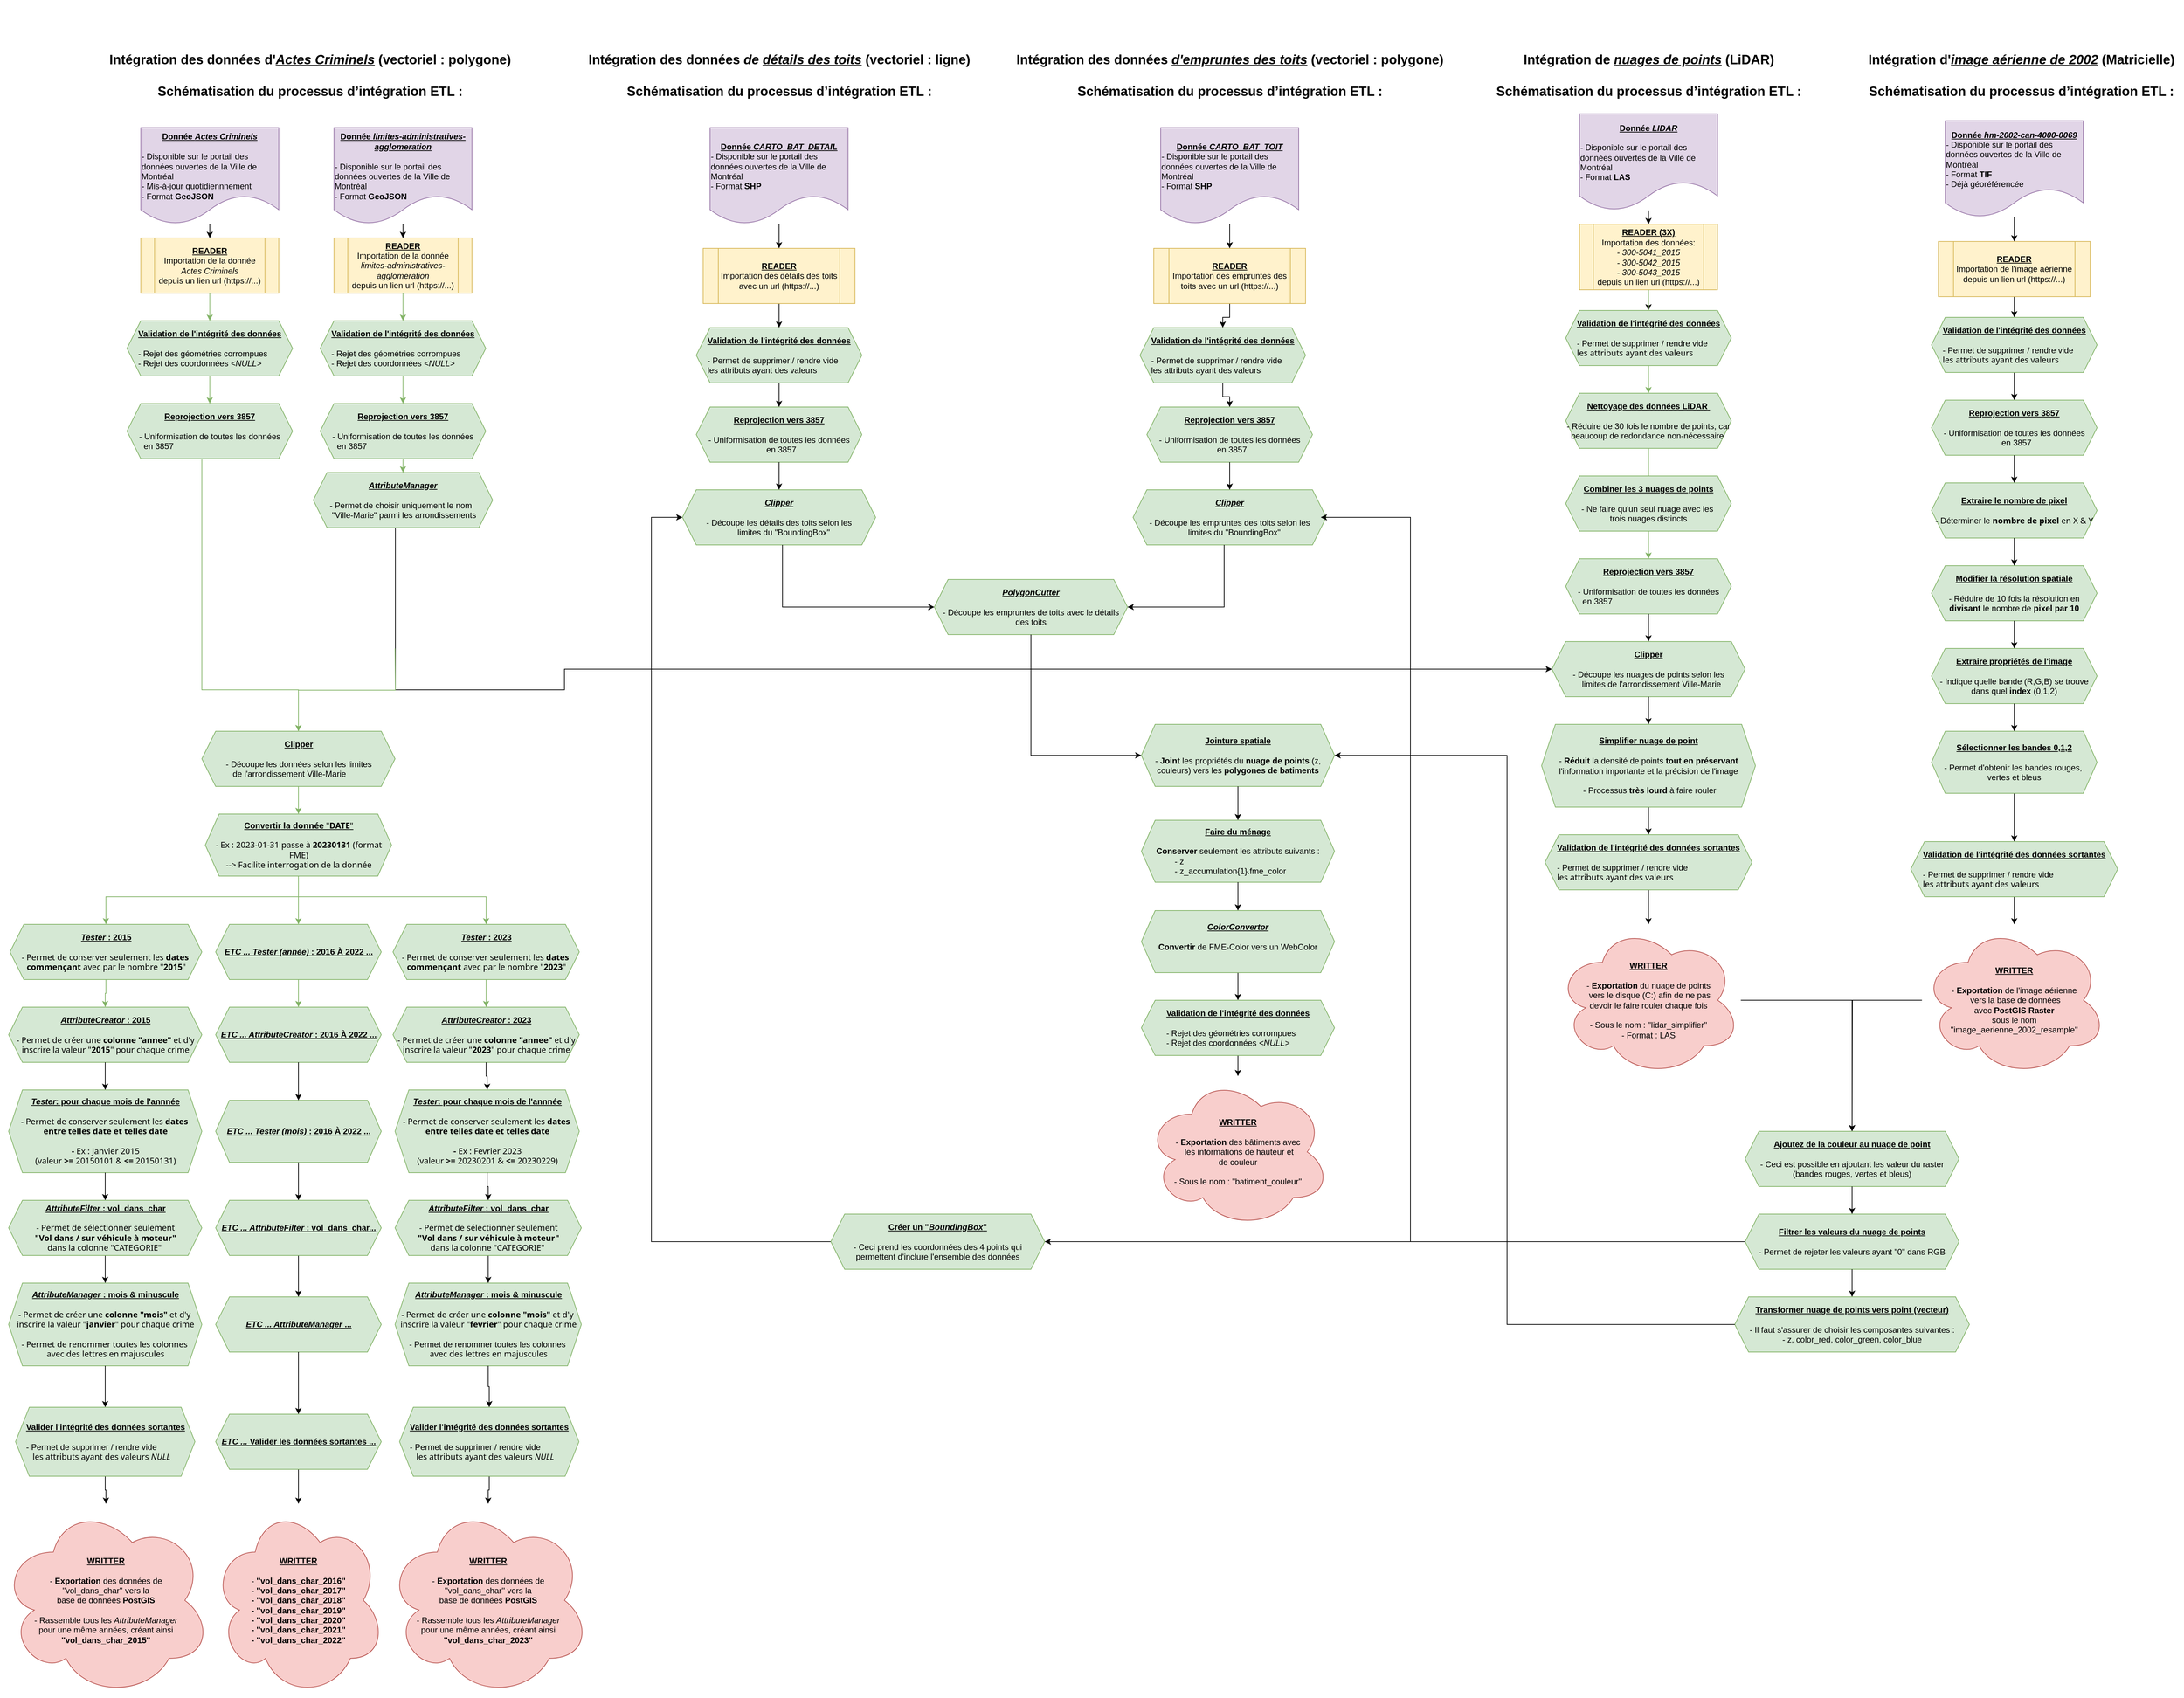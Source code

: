<mxfile version="21.0.8" type="device"><diagram name="Page-1" id="pMUPb27jW_BW3n9wM4cf"><mxGraphModel dx="1893" dy="1543" grid="1" gridSize="10" guides="1" tooltips="1" connect="1" arrows="1" fold="1" page="1" pageScale="1" pageWidth="827" pageHeight="1169" math="0" shadow="0"><root><mxCell id="0"/><mxCell id="1" parent="0"/><mxCell id="YZ5S0FgzqVCZv5GM4F2p-2" value="" style="group;labelBackgroundColor=#FFFFFF;fillColor=default;container=0;" parent="1" vertex="1" connectable="0"><mxGeometry x="-13" y="-170" width="3163" height="2460" as="geometry"/></mxCell><mxCell id="gLKIhXMLjKibcVl7AGkk-62" value="" style="group;fillColor=default;container=0;" parent="1" vertex="1" connectable="0"><mxGeometry x="-13" y="10" width="854" height="2130" as="geometry"/></mxCell><mxCell id="YZ5S0FgzqVCZv5GM4F2p-125" value="" style="edgeStyle=orthogonalEdgeStyle;rounded=0;orthogonalLoop=1;jettySize=auto;html=1;" parent="1" source="gLKIhXMLjKibcVl7AGkk-64" target="YZ5S0FgzqVCZv5GM4F2p-124" edge="1"><mxGeometry relative="1" as="geometry"/></mxCell><mxCell id="gLKIhXMLjKibcVl7AGkk-64" value="&lt;div&gt;&lt;b&gt;&lt;u&gt;READER&lt;/u&gt;&lt;/b&gt;&lt;br&gt;&lt;/div&gt;&lt;div&gt;Importation de l'image aérienne&lt;br&gt;&lt;/div&gt;depuis un lien url (https://...)" style="shape=process;whiteSpace=wrap;html=1;backgroundOutline=1;fillColor=#fff2cc;strokeColor=#d6b656;" parent="1" vertex="1"><mxGeometry x="2795" y="180" width="220" height="80" as="geometry"/></mxCell><mxCell id="gLKIhXMLjKibcVl7AGkk-85" value="" style="edgeStyle=orthogonalEdgeStyle;rounded=0;orthogonalLoop=1;jettySize=auto;html=1;" parent="1" source="gLKIhXMLjKibcVl7AGkk-67" target="gLKIhXMLjKibcVl7AGkk-64" edge="1"><mxGeometry relative="1" as="geometry"/></mxCell><mxCell id="gLKIhXMLjKibcVl7AGkk-67" value="&lt;div&gt;&lt;u&gt;&lt;b&gt;&lt;br&gt;&lt;/b&gt;&lt;/u&gt;&lt;/div&gt;&lt;div&gt;&lt;u&gt;&lt;b&gt;Donnée &lt;i&gt;hm-2002-can-4000-0069&lt;/i&gt;&lt;/b&gt;&lt;/u&gt;&lt;div align=&quot;left&quot;&gt;&lt;i&gt;- &lt;/i&gt;Disponible sur le portail des données ouvertes de la Ville de Montréal&lt;br&gt;- Format &lt;b&gt;TIF&lt;/b&gt;&lt;/div&gt;&lt;div align=&quot;left&quot;&gt;- Déjà géoréférencée&lt;br&gt;&lt;/div&gt;&lt;/div&gt;" style="shape=document;whiteSpace=wrap;html=1;boundedLbl=1;fillColor=#e1d5e7;strokeColor=#9673a6;" parent="1" vertex="1"><mxGeometry x="2805" y="5" width="200" height="140" as="geometry"/></mxCell><mxCell id="gLKIhXMLjKibcVl7AGkk-68" value="&lt;div align=&quot;center&quot;&gt;&lt;b&gt;&lt;u&gt;Reprojection vers 3857&lt;/u&gt;&lt;/b&gt;&lt;br&gt;&lt;/div&gt;&lt;div align=&quot;center&quot;&gt;&lt;br&gt;&lt;/div&gt;&lt;div align=&quot;center&quot;&gt;- Uniformisation de toutes les données &lt;br&gt;&amp;nbsp; en 3857&lt;br&gt;&lt;/div&gt;" style="shape=hexagon;perimeter=hexagonPerimeter2;whiteSpace=wrap;html=1;fixedSize=1;fillColor=#d5e8d4;strokeColor=#82b366;align=center;" parent="1" vertex="1"><mxGeometry x="2785" y="410" width="240" height="80" as="geometry"/></mxCell><mxCell id="gLKIhXMLjKibcVl7AGkk-81" value="&lt;div style=&quot;font-size: 19px;&quot; align=&quot;center&quot;&gt;&lt;b&gt;&lt;font style=&quot;font-size: 19px;&quot;&gt;Intégration d'&lt;i&gt;&lt;u&gt;image aérienne de 2002&lt;/u&gt; &lt;/i&gt;(Matricielle)&lt;br&gt;&lt;/font&gt;&lt;/b&gt;&lt;/div&gt;&lt;div style=&quot;font-size: 19px;&quot; align=&quot;center&quot;&gt;&lt;b&gt;&lt;font style=&quot;font-size: 19px;&quot;&gt;&lt;br&gt;&lt;/font&gt;&lt;/b&gt;&lt;/div&gt;&lt;div style=&quot;font-size: 19px;&quot; align=&quot;center&quot;&gt;&lt;b&gt;&lt;font style=&quot;font-size: 19px;&quot;&gt;Schématisation du processus d’intégration ETL :&lt;font style=&quot;font-size: 19px;&quot;&gt;&lt;br&gt;&lt;/font&gt;&lt;/font&gt;&lt;/b&gt;&lt;/div&gt;" style="text;html=1;align=center;verticalAlign=middle;resizable=0;points=[];autosize=1;strokeColor=none;fillColor=none;" parent="1" vertex="1"><mxGeometry x="2680" y="-100" width="470" height="80" as="geometry"/></mxCell><mxCell id="gLKIhXMLjKibcVl7AGkk-86" value="&lt;b&gt;&lt;u&gt;Extraire le nombre de pixel&lt;br&gt;&lt;/u&gt;&lt;/b&gt;&lt;div align=&quot;left&quot;&gt;&lt;br&gt;&lt;/div&gt;&lt;div align=&quot;left&quot;&gt;- &lt;span style=&quot;white-space: pre-wrap&quot;&gt;Déterminer le &lt;span style=&quot;font-family:'Segoe UI'; font-size:9pt; font-weight:696; color:#000000;&quot;&gt;nombre de pixel&lt;/span&gt;&lt;span style=&quot;font-family:'Segoe UI'; font-size:9pt; color:#000000;&quot;&gt; en X &amp;amp; Y&lt;/span&gt;&lt;/span&gt;&lt;style type=&quot;text/css&quot;&gt;p, li { white-space: pre-wrap; }&lt;/style&gt;&lt;/div&gt;" style="shape=hexagon;perimeter=hexagonPerimeter2;whiteSpace=wrap;html=1;fixedSize=1;fillColor=#d5e8d4;strokeColor=#82b366;" parent="1" vertex="1"><mxGeometry x="2785" y="530" width="240" height="80" as="geometry"/></mxCell><mxCell id="gLKIhXMLjKibcVl7AGkk-88" style="edgeStyle=orthogonalEdgeStyle;rounded=0;orthogonalLoop=1;jettySize=auto;html=1;entryX=0.5;entryY=0;entryDx=0;entryDy=0;" parent="1" source="gLKIhXMLjKibcVl7AGkk-68" target="gLKIhXMLjKibcVl7AGkk-86" edge="1"><mxGeometry relative="1" as="geometry"/></mxCell><mxCell id="gLKIhXMLjKibcVl7AGkk-87" value="&lt;b&gt;&lt;u&gt;Modifier la résolution spatiale&lt;/u&gt;&lt;br&gt;&lt;/b&gt;&lt;br&gt;&lt;div&gt;- Réduire de 10 fois la résolution en&lt;/div&gt;&lt;div&gt;&lt;b&gt;divisant&lt;/b&gt; le nombre de &lt;b&gt;pixel par 10&lt;/b&gt;&lt;br&gt;&lt;/div&gt;" style="shape=hexagon;perimeter=hexagonPerimeter2;whiteSpace=wrap;html=1;fixedSize=1;fillColor=#d5e8d4;strokeColor=#82b366;" parent="1" vertex="1"><mxGeometry x="2785" y="650" width="240" height="80" as="geometry"/></mxCell><mxCell id="gLKIhXMLjKibcVl7AGkk-89" value="" style="edgeStyle=orthogonalEdgeStyle;rounded=0;orthogonalLoop=1;jettySize=auto;html=1;" parent="1" source="gLKIhXMLjKibcVl7AGkk-86" target="gLKIhXMLjKibcVl7AGkk-87" edge="1"><mxGeometry relative="1" as="geometry"/></mxCell><mxCell id="gLKIhXMLjKibcVl7AGkk-91" value="&lt;u&gt;&lt;b&gt;&lt;font style=&quot;font-size: 12px;&quot;&gt;Extraire &lt;/font&gt;&lt;font style=&quot;font-size: 12px;&quot;&gt; propriétés de l'image&lt;/font&gt;&lt;/b&gt;&lt;/u&gt;&lt;br&gt;&lt;br&gt;&lt;p style=&quot;margin-top:0px; margin-bottom:0px; margin-left:0px; margin-right:0px; -qt-block-indent:0; text-indent:0px;&quot;&gt;- Indique&lt;span style=&quot;&quot;&gt; quelle bande (R,G,B) se trouve dans quel &lt;/span&gt;&lt;span style=&quot;font-weight: 600;&quot;&gt;index &lt;/span&gt;&lt;span style=&quot;&quot;&gt;(0,1,2)&lt;/span&gt;&lt;/p&gt;&lt;style type=&quot;text/css&quot;&gt;p, li { white-space: pre-wrap; }&lt;/style&gt;" style="shape=hexagon;perimeter=hexagonPerimeter2;whiteSpace=wrap;html=1;fixedSize=1;fillColor=#d5e8d4;strokeColor=#82b366;" parent="1" vertex="1"><mxGeometry x="2785" y="770" width="240" height="80" as="geometry"/></mxCell><mxCell id="gLKIhXMLjKibcVl7AGkk-92" value="" style="edgeStyle=orthogonalEdgeStyle;rounded=0;orthogonalLoop=1;jettySize=auto;html=1;" parent="1" source="gLKIhXMLjKibcVl7AGkk-87" target="gLKIhXMLjKibcVl7AGkk-91" edge="1"><mxGeometry relative="1" as="geometry"/></mxCell><mxCell id="YZ5S0FgzqVCZv5GM4F2p-131" value="" style="edgeStyle=orthogonalEdgeStyle;rounded=0;orthogonalLoop=1;jettySize=auto;html=1;" parent="1" source="gLKIhXMLjKibcVl7AGkk-93" target="YZ5S0FgzqVCZv5GM4F2p-130" edge="1"><mxGeometry relative="1" as="geometry"/></mxCell><mxCell id="gLKIhXMLjKibcVl7AGkk-93" value="&lt;u&gt;&lt;b&gt;&lt;font style=&quot;font-size: 12px;&quot;&gt;Sélectionner les bandes 0,1,2&lt;/font&gt;&lt;/b&gt;&lt;/u&gt;&lt;br&gt;&lt;br&gt;&lt;p style=&quot;margin-top:0px; margin-bottom:0px; margin-left:0px; margin-right:0px; -qt-block-indent:0; text-indent:0px;&quot;&gt;- Permet d'obtenir les bandes rouges, &lt;/p&gt;&lt;p style=&quot;margin-top:0px; margin-bottom:0px; margin-left:0px; margin-right:0px; -qt-block-indent:0; text-indent:0px;&quot;&gt;vertes et bleus&lt;br&gt;&lt;/p&gt;&lt;style type=&quot;text/css&quot;&gt;p, li { white-space: pre-wrap; }&lt;/style&gt;" style="shape=hexagon;perimeter=hexagonPerimeter2;whiteSpace=wrap;html=1;fixedSize=1;fillColor=#d5e8d4;strokeColor=#82b366;" parent="1" vertex="1"><mxGeometry x="2785" y="890" width="240" height="90" as="geometry"/></mxCell><mxCell id="gLKIhXMLjKibcVl7AGkk-94" value="" style="edgeStyle=orthogonalEdgeStyle;rounded=0;orthogonalLoop=1;jettySize=auto;html=1;" parent="1" source="gLKIhXMLjKibcVl7AGkk-91" target="gLKIhXMLjKibcVl7AGkk-93" edge="1"><mxGeometry relative="1" as="geometry"/></mxCell><mxCell id="gLKIhXMLjKibcVl7AGkk-140" style="edgeStyle=orthogonalEdgeStyle;rounded=0;orthogonalLoop=1;jettySize=auto;html=1;" parent="1" source="gLKIhXMLjKibcVl7AGkk-95" edge="1"><mxGeometry relative="1" as="geometry"><mxPoint x="2670" y="1470" as="targetPoint"/></mxGeometry></mxCell><mxCell id="gLKIhXMLjKibcVl7AGkk-95" value="&lt;div&gt;&lt;b&gt;&lt;u&gt;WRITTER&lt;/u&gt;&lt;/b&gt;&lt;/div&gt;&lt;div&gt;&lt;b&gt;&lt;u&gt;&lt;br&gt;&lt;/u&gt;&lt;/b&gt;&lt;/div&gt;&lt;div&gt;- &lt;b&gt;Exportation&lt;/b&gt; de l'image aérienne&lt;/div&gt;&lt;div&gt;&amp;nbsp;vers la base de données&lt;/div&gt;&lt;div&gt;avec &lt;b&gt;PostGIS Raster &lt;br&gt;&lt;/b&gt;&lt;/div&gt;&lt;div&gt;sous le nom &lt;br&gt;''image_aerienne_2002_resample''&lt;br&gt;&lt;/div&gt;" style="ellipse;shape=cloud;whiteSpace=wrap;html=1;fillColor=#f8cecc;strokeColor=#b85450;" parent="1" vertex="1"><mxGeometry x="2771.25" y="1170" width="267.5" height="220" as="geometry"/></mxCell><mxCell id="YZ5S0FgzqVCZv5GM4F2p-121" value="" style="edgeStyle=orthogonalEdgeStyle;rounded=0;orthogonalLoop=1;jettySize=auto;html=1;" parent="1" source="gLKIhXMLjKibcVl7AGkk-96" target="YZ5S0FgzqVCZv5GM4F2p-120" edge="1"><mxGeometry relative="1" as="geometry"/></mxCell><mxCell id="gLKIhXMLjKibcVl7AGkk-96" value="&lt;div&gt;&lt;b&gt;&lt;u&gt;READER (3X)&lt;/u&gt;&lt;/b&gt;&lt;br&gt;&lt;/div&gt;&lt;div&gt;Importation des données: &lt;i&gt;&lt;br&gt;&lt;/i&gt;&lt;/div&gt;&lt;div&gt;&lt;i&gt;- 300-5041_2015&lt;/i&gt;&lt;/div&gt;&lt;div&gt;&lt;i&gt;- 300-5042_2015&lt;/i&gt;&lt;/div&gt;&lt;div&gt;&lt;i&gt;- 300-5043_2015&lt;br&gt;&lt;/i&gt;&lt;/div&gt;depuis un lien url (https://...)" style="shape=process;whiteSpace=wrap;html=1;backgroundOutline=1;fillColor=#fff2cc;strokeColor=#d6b656;" parent="1" vertex="1"><mxGeometry x="2275" y="155" width="200" height="95" as="geometry"/></mxCell><mxCell id="gLKIhXMLjKibcVl7AGkk-97" value="&lt;font style=&quot;font-size: 12px; white-space: pre-wrap;&quot;&gt;&lt;u&gt;&lt;b&gt;Nettoyage des données LiDAR&lt;/b&gt;&lt;/u&gt;&lt;u&gt;&lt;b&gt; &lt;/b&gt;&lt;/u&gt;&lt;br/&gt;&lt;/font&gt;&lt;br&gt;&lt;p style=&quot;margin-top:0px; margin-bottom:0px; margin-left:0px; margin-right:0px; -qt-block-indent:0; text-indent:0px;&quot;&gt;&lt;font style=&quot;font-size: 12px;&quot;&gt;&lt;span style=&quot;color: rgb(0, 0, 0);&quot;&gt;- Réduire de 30 fois le nombre de points, car beaucoup de redondance non-nécessaire &lt;/span&gt;&lt;/font&gt;&lt;/p&gt;" style="shape=hexagon;perimeter=hexagonPerimeter2;whiteSpace=wrap;html=1;fixedSize=1;fillColor=#d5e8d4;strokeColor=#82b366;" parent="1" vertex="1"><mxGeometry x="2255" y="400" width="240" height="80" as="geometry"/></mxCell><mxCell id="gLKIhXMLjKibcVl7AGkk-98" value="" style="edgeStyle=orthogonalEdgeStyle;rounded=0;orthogonalLoop=1;jettySize=auto;html=1;fillColor=#d5e8d4;strokeColor=#82b366;" parent="1" source="gLKIhXMLjKibcVl7AGkk-96" target="gLKIhXMLjKibcVl7AGkk-97" edge="1"><mxGeometry relative="1" as="geometry"/></mxCell><mxCell id="gLKIhXMLjKibcVl7AGkk-101" value="&lt;b&gt;&lt;u&gt;Reprojection vers 3857&lt;br&gt;&lt;/u&gt;&lt;/b&gt;&lt;div align=&quot;left&quot;&gt;&lt;br&gt;&lt;/div&gt;&lt;div align=&quot;left&quot;&gt;- Uniformisation de toutes les données &lt;br&gt;&amp;nbsp; en 3857&lt;br&gt;&lt;/div&gt;" style="shape=hexagon;perimeter=hexagonPerimeter2;whiteSpace=wrap;html=1;fixedSize=1;fillColor=#d5e8d4;strokeColor=#82b366;" parent="1" vertex="1"><mxGeometry x="2255" y="640" width="240" height="80" as="geometry"/></mxCell><mxCell id="gLKIhXMLjKibcVl7AGkk-102" value="" style="edgeStyle=orthogonalEdgeStyle;rounded=0;orthogonalLoop=1;jettySize=auto;html=1;fillColor=#d5e8d4;strokeColor=#82b366;" parent="1" source="gLKIhXMLjKibcVl7AGkk-97" target="gLKIhXMLjKibcVl7AGkk-101" edge="1"><mxGeometry relative="1" as="geometry"/></mxCell><mxCell id="gLKIhXMLjKibcVl7AGkk-103" value="&lt;font style=&quot;font-size: 12px;&quot;&gt;&lt;u&gt;&lt;b&gt;Combiner les 3 nuages de points&lt;/b&gt;&lt;/u&gt;&lt;u&gt;&lt;b&gt; &lt;/b&gt;&lt;/u&gt;&lt;br&gt;&lt;/font&gt;&lt;br&gt;&lt;p style=&quot;margin-top:0px; margin-bottom:0px; margin-left:0px; margin-right:0px; -qt-block-indent:0; text-indent:0px;&quot;&gt;&lt;font style=&quot;font-size: 12px;&quot;&gt;- Ne faire qu'un seul nuage avec les &lt;/font&gt;&lt;/p&gt;&lt;p style=&quot;margin-top:0px; margin-bottom:0px; margin-left:0px; margin-right:0px; -qt-block-indent:0; text-indent:0px;&quot;&gt;&lt;font style=&quot;font-size: 12px;&quot;&gt;trois nuages distincts&lt;br&gt;&lt;/font&gt;&lt;/p&gt;" style="shape=hexagon;perimeter=hexagonPerimeter2;whiteSpace=wrap;html=1;fixedSize=1;fillColor=#d5e8d4;strokeColor=#82b366;" parent="1" vertex="1"><mxGeometry x="2255" y="520" width="240" height="80" as="geometry"/></mxCell><mxCell id="gLKIhXMLjKibcVl7AGkk-105" value="&lt;b&gt;&lt;u&gt;Clipper&lt;br&gt;&lt;/u&gt;&lt;/b&gt;&lt;div align=&quot;left&quot;&gt;&lt;br&gt;&lt;/div&gt;&lt;div align=&quot;left&quot;&gt;- Découpe les nuages de points selon les&lt;/div&gt;&lt;div align=&quot;left&quot;&gt;&amp;nbsp;&amp;nbsp;&amp;nbsp; limites de l'arrondissement Ville-Marie&lt;br&gt;&lt;/div&gt;" style="shape=hexagon;perimeter=hexagonPerimeter2;whiteSpace=wrap;html=1;fixedSize=1;fillColor=#d5e8d4;strokeColor=#82b366;" parent="1" vertex="1"><mxGeometry x="2235" y="760" width="280" height="80" as="geometry"/></mxCell><mxCell id="gLKIhXMLjKibcVl7AGkk-106" value="" style="edgeStyle=orthogonalEdgeStyle;rounded=0;orthogonalLoop=1;jettySize=auto;html=1;" parent="1" source="gLKIhXMLjKibcVl7AGkk-101" target="gLKIhXMLjKibcVl7AGkk-105" edge="1"><mxGeometry relative="1" as="geometry"/></mxCell><mxCell id="gLKIhXMLjKibcVl7AGkk-107" style="edgeStyle=orthogonalEdgeStyle;rounded=0;orthogonalLoop=1;jettySize=auto;html=1;entryX=0;entryY=0.5;entryDx=0;entryDy=0;" parent="1" source="gLKIhXMLjKibcVl7AGkk-9" target="gLKIhXMLjKibcVl7AGkk-105" edge="1"><mxGeometry relative="1" as="geometry"><Array as="points"><mxPoint x="559" y="830"/><mxPoint x="804" y="830"/><mxPoint x="804" y="800"/></Array></mxGeometry></mxCell><mxCell id="YZ5S0FgzqVCZv5GM4F2p-132" value="" style="edgeStyle=orthogonalEdgeStyle;rounded=0;orthogonalLoop=1;jettySize=auto;html=1;" parent="1" source="gLKIhXMLjKibcVl7AGkk-110" target="YZ5S0FgzqVCZv5GM4F2p-129" edge="1"><mxGeometry relative="1" as="geometry"/></mxCell><mxCell id="gLKIhXMLjKibcVl7AGkk-110" value="&lt;font style=&quot;font-size: 12px;&quot;&gt;&lt;b&gt;&lt;u&gt;Simplifier nuage de point&lt;/u&gt;&lt;/b&gt;&lt;br&gt;&lt;br&gt;&lt;/font&gt;&lt;div&gt;&lt;font style=&quot;font-size: 12px;&quot;&gt;- &lt;span style=&quot;font-weight: 696;&quot;&gt;Réduit&lt;/span&gt; la densité de points&lt;b&gt; tout en préservant&lt;/b&gt; l'information importante et la précision de l'image&lt;/font&gt;&lt;/div&gt;&lt;div&gt;&lt;font style=&quot;font-size: 12px;&quot;&gt;&lt;br&gt;&lt;/font&gt;&lt;/div&gt;&lt;div&gt;&lt;font style=&quot;font-size: 12px;&quot;&gt;&amp;nbsp;&lt;/font&gt;&lt;font style=&quot;font-size: 12px;&quot;&gt;- Processus &lt;b&gt;très lourd&lt;/b&gt; à faire rouler &lt;/font&gt;&lt;/div&gt;" style="shape=hexagon;perimeter=hexagonPerimeter2;whiteSpace=wrap;html=1;fixedSize=1;fillColor=#d5e8d4;strokeColor=#82b366;" parent="1" vertex="1"><mxGeometry x="2220" y="880" width="310" height="120" as="geometry"/></mxCell><mxCell id="gLKIhXMLjKibcVl7AGkk-117" value="" style="edgeStyle=orthogonalEdgeStyle;rounded=0;orthogonalLoop=1;jettySize=auto;html=1;" parent="1" source="gLKIhXMLjKibcVl7AGkk-105" target="gLKIhXMLjKibcVl7AGkk-110" edge="1"><mxGeometry relative="1" as="geometry"/></mxCell><mxCell id="gLKIhXMLjKibcVl7AGkk-111" value="&lt;div&gt;&lt;b&gt;&lt;u&gt;WRITTER&lt;/u&gt;&lt;/b&gt;&lt;/div&gt;&lt;div&gt;&lt;b&gt;&lt;u&gt;&lt;br&gt;&lt;/u&gt;&lt;/b&gt;&lt;/div&gt;&lt;div&gt;- &lt;b&gt;Exportation&lt;/b&gt; du nuage de points&lt;br&gt;&lt;/div&gt;&lt;div&gt;&amp;nbsp;vers le disque (C:) afin de ne pas &lt;br&gt;&lt;/div&gt;&lt;div&gt;devoir le faire rouler chaque fois&lt;br&gt;&lt;/div&gt;&lt;div&gt;&lt;br&gt;&lt;/div&gt;&lt;div&gt;- Sous le nom : ''lidar_simplifier''&lt;br&gt;- Format : LAS&lt;br&gt;&lt;/div&gt;" style="ellipse;shape=cloud;whiteSpace=wrap;html=1;fillColor=#f8cecc;strokeColor=#b85450;" parent="1" vertex="1"><mxGeometry x="2241.25" y="1170" width="267.5" height="220" as="geometry"/></mxCell><mxCell id="gLKIhXMLjKibcVl7AGkk-112" value="&lt;div style=&quot;font-size: 19px;&quot; align=&quot;center&quot;&gt;&lt;b&gt;&lt;font style=&quot;font-size: 19px;&quot;&gt;Intégration de &lt;i&gt;&lt;u&gt;nuages de points&lt;/u&gt; &lt;/i&gt;(LiDAR)&lt;br&gt;&lt;/font&gt;&lt;/b&gt;&lt;/div&gt;&lt;div style=&quot;font-size: 19px;&quot; align=&quot;center&quot;&gt;&lt;b&gt;&lt;font style=&quot;font-size: 19px;&quot;&gt;&lt;br&gt;&lt;/font&gt;&lt;/b&gt;&lt;/div&gt;&lt;div style=&quot;font-size: 19px;&quot; align=&quot;center&quot;&gt;&lt;b&gt;&lt;font style=&quot;font-size: 19px;&quot;&gt;Schématisation du processus d’intégration ETL :&lt;font style=&quot;font-size: 19px;&quot;&gt;&lt;br&gt;&lt;/font&gt;&lt;/font&gt;&lt;/b&gt;&lt;/div&gt;" style="text;html=1;align=center;verticalAlign=middle;resizable=0;points=[];autosize=1;strokeColor=none;fillColor=none;" parent="1" vertex="1"><mxGeometry x="2140" y="-100" width="470" height="80" as="geometry"/></mxCell><mxCell id="gLKIhXMLjKibcVl7AGkk-116" value="" style="edgeStyle=orthogonalEdgeStyle;rounded=0;orthogonalLoop=1;jettySize=auto;html=1;" parent="1" source="gLKIhXMLjKibcVl7AGkk-113" target="gLKIhXMLjKibcVl7AGkk-96" edge="1"><mxGeometry relative="1" as="geometry"/></mxCell><mxCell id="gLKIhXMLjKibcVl7AGkk-113" value="&lt;div&gt;&lt;u&gt;&lt;b&gt;&lt;br&gt;&lt;/b&gt;&lt;/u&gt;&lt;/div&gt;&lt;div&gt;&lt;u&gt;&lt;b&gt;Donnée &lt;/b&gt;&lt;/u&gt;&lt;i&gt;&lt;u&gt;&lt;b&gt;LIDAR&lt;/b&gt;&lt;/u&gt;&lt;br&gt;&lt;/i&gt;&lt;div align=&quot;left&quot;&gt;&lt;i&gt;&lt;br&gt;&lt;/i&gt;&lt;/div&gt;&lt;div align=&quot;left&quot;&gt;&lt;i&gt;&lt;/i&gt;&lt;div align=&quot;left&quot;&gt;&lt;i&gt;- &lt;/i&gt;Disponible sur le portail des données ouvertes de la Ville de Montréal&lt;/div&gt;&lt;div align=&quot;left&quot;&gt;- Format &lt;b&gt;LAS&lt;/b&gt;&lt;/div&gt;&lt;/div&gt;&lt;/div&gt;" style="shape=document;whiteSpace=wrap;html=1;boundedLbl=1;fillColor=#e1d5e7;strokeColor=#9673a6;" parent="1" vertex="1"><mxGeometry x="2275" y="-5" width="200" height="140" as="geometry"/></mxCell><mxCell id="gLKIhXMLjKibcVl7AGkk-119" value="&lt;div style=&quot;font-size: 19px;&quot; align=&quot;center&quot;&gt;&lt;b&gt;&lt;font style=&quot;font-size: 19px;&quot;&gt;Intégration des données&lt;i&gt; de &lt;u&gt;détails des toits&lt;/u&gt; &lt;/i&gt;(vectoriel : ligne)&lt;br&gt;&lt;/font&gt;&lt;/b&gt;&lt;/div&gt;&lt;div style=&quot;font-size: 19px;&quot; align=&quot;center&quot;&gt;&lt;b&gt;&lt;font style=&quot;font-size: 19px;&quot;&gt;&lt;br&gt;&lt;/font&gt;&lt;/b&gt;&lt;/div&gt;&lt;div style=&quot;font-size: 19px;&quot; align=&quot;center&quot;&gt;&lt;b&gt;&lt;font style=&quot;font-size: 19px;&quot;&gt;Schématisation du processus d’intégration ETL :&lt;font style=&quot;font-size: 19px;&quot;&gt;&lt;br&gt;&lt;/font&gt;&lt;/font&gt;&lt;/b&gt;&lt;/div&gt;" style="text;html=1;align=center;verticalAlign=middle;resizable=0;points=[];autosize=1;strokeColor=none;fillColor=none;" parent="1" vertex="1"><mxGeometry x="825" y="-100" width="580" height="80" as="geometry"/></mxCell><mxCell id="YZ5S0FgzqVCZv5GM4F2p-117" value="" style="edgeStyle=orthogonalEdgeStyle;rounded=0;orthogonalLoop=1;jettySize=auto;html=1;" parent="1" source="gLKIhXMLjKibcVl7AGkk-121" target="YZ5S0FgzqVCZv5GM4F2p-114" edge="1"><mxGeometry relative="1" as="geometry"/></mxCell><mxCell id="gLKIhXMLjKibcVl7AGkk-121" value="&lt;div&gt;&lt;b&gt;&lt;u&gt;READER&lt;/u&gt;&lt;/b&gt;&lt;br&gt;&lt;/div&gt;&lt;div&gt;Importation des détails des toits avec un url (https://...)&lt;/div&gt;" style="shape=process;whiteSpace=wrap;html=1;backgroundOutline=1;fillColor=#fff2cc;strokeColor=#d6b656;" parent="1" vertex="1"><mxGeometry x="1005" y="190" width="220" height="80" as="geometry"/></mxCell><mxCell id="gLKIhXMLjKibcVl7AGkk-122" value="" style="edgeStyle=orthogonalEdgeStyle;rounded=0;orthogonalLoop=1;jettySize=auto;html=1;" parent="1" source="gLKIhXMLjKibcVl7AGkk-123" target="gLKIhXMLjKibcVl7AGkk-121" edge="1"><mxGeometry relative="1" as="geometry"/></mxCell><mxCell id="gLKIhXMLjKibcVl7AGkk-123" value="&lt;div&gt;&lt;u&gt;&lt;b&gt;&lt;br&gt;&lt;/b&gt;&lt;/u&gt;&lt;/div&gt;&lt;div&gt;&lt;u&gt;&lt;b&gt;Donnée &lt;i&gt;CARTO_BAT_DETAIL&lt;/i&gt;&lt;/b&gt;&lt;/u&gt;&lt;div align=&quot;left&quot;&gt;&lt;i&gt;- &lt;/i&gt;Disponible sur le portail des données ouvertes de la Ville de Montréal&lt;br&gt;- Format &lt;b&gt;SHP&lt;/b&gt;&lt;/div&gt;&lt;/div&gt;" style="shape=document;whiteSpace=wrap;html=1;boundedLbl=1;fillColor=#e1d5e7;strokeColor=#9673a6;" parent="1" vertex="1"><mxGeometry x="1015" y="15" width="200" height="140" as="geometry"/></mxCell><mxCell id="gLKIhXMLjKibcVl7AGkk-124" value="&lt;div align=&quot;center&quot;&gt;&lt;b&gt;&lt;u&gt;Reprojection vers 3857&lt;/u&gt;&lt;/b&gt;&lt;br&gt;&lt;/div&gt;&lt;div align=&quot;center&quot;&gt;&lt;br&gt;&lt;/div&gt;&lt;div align=&quot;center&quot;&gt;- Uniformisation de toutes les données &lt;br&gt;&amp;nbsp; en 3857&lt;br&gt;&lt;/div&gt;" style="shape=hexagon;perimeter=hexagonPerimeter2;whiteSpace=wrap;html=1;fixedSize=1;fillColor=#d5e8d4;strokeColor=#82b366;align=center;" parent="1" vertex="1"><mxGeometry x="995" y="420" width="240" height="80" as="geometry"/></mxCell><mxCell id="gLKIhXMLjKibcVl7AGkk-125" value="&lt;div style=&quot;font-size: 19px;&quot; align=&quot;center&quot;&gt;&lt;b&gt;&lt;font style=&quot;font-size: 19px;&quot;&gt;Intégration des données&lt;i&gt; &lt;u&gt;d'empruntes des toits&lt;/u&gt; &lt;/i&gt;(vectoriel : polygone)&lt;br&gt;&lt;/font&gt;&lt;/b&gt;&lt;/div&gt;&lt;div style=&quot;font-size: 19px;&quot; align=&quot;center&quot;&gt;&lt;b&gt;&lt;font style=&quot;font-size: 19px;&quot;&gt;&lt;br&gt;&lt;/font&gt;&lt;/b&gt;&lt;/div&gt;&lt;div style=&quot;font-size: 19px;&quot; align=&quot;center&quot;&gt;&lt;b&gt;&lt;font style=&quot;font-size: 19px;&quot;&gt;Schématisation du processus d’intégration ETL :&lt;font style=&quot;font-size: 19px;&quot;&gt;&lt;br&gt;&lt;/font&gt;&lt;/font&gt;&lt;/b&gt;&lt;/div&gt;" style="text;html=1;align=center;verticalAlign=middle;resizable=0;points=[];autosize=1;strokeColor=none;fillColor=none;" parent="1" vertex="1"><mxGeometry x="1448" y="-100" width="640" height="80" as="geometry"/></mxCell><mxCell id="YZ5S0FgzqVCZv5GM4F2p-122" style="edgeStyle=orthogonalEdgeStyle;rounded=0;orthogonalLoop=1;jettySize=auto;html=1;" parent="1" source="gLKIhXMLjKibcVl7AGkk-127" target="YZ5S0FgzqVCZv5GM4F2p-119" edge="1"><mxGeometry relative="1" as="geometry"/></mxCell><mxCell id="gLKIhXMLjKibcVl7AGkk-127" value="&lt;div&gt;&lt;b&gt;&lt;u&gt;READER&lt;/u&gt;&lt;/b&gt;&lt;br&gt;&lt;/div&gt;&lt;div&gt;Importation des empruntes des toits avec un url (https://...)&lt;/div&gt;" style="shape=process;whiteSpace=wrap;html=1;backgroundOutline=1;fillColor=#fff2cc;strokeColor=#d6b656;" parent="1" vertex="1"><mxGeometry x="1658" y="190" width="220" height="80" as="geometry"/></mxCell><mxCell id="gLKIhXMLjKibcVl7AGkk-128" value="" style="edgeStyle=orthogonalEdgeStyle;rounded=0;orthogonalLoop=1;jettySize=auto;html=1;" parent="1" source="gLKIhXMLjKibcVl7AGkk-129" target="gLKIhXMLjKibcVl7AGkk-127" edge="1"><mxGeometry relative="1" as="geometry"/></mxCell><mxCell id="gLKIhXMLjKibcVl7AGkk-129" value="&lt;div&gt;&lt;u&gt;&lt;b&gt;&lt;br&gt;&lt;/b&gt;&lt;/u&gt;&lt;/div&gt;&lt;div&gt;&lt;u&gt;&lt;b&gt;Donnée &lt;i&gt;CARTO_BAT_TOIT&lt;/i&gt;&lt;/b&gt;&lt;/u&gt;&lt;div align=&quot;left&quot;&gt;&lt;i&gt;- &lt;/i&gt;Disponible sur le portail des données ouvertes de la Ville de Montréal&lt;br&gt;- Format &lt;b&gt;SHP&lt;/b&gt;&lt;/div&gt;&lt;/div&gt;" style="shape=document;whiteSpace=wrap;html=1;boundedLbl=1;fillColor=#e1d5e7;strokeColor=#9673a6;" parent="1" vertex="1"><mxGeometry x="1668" y="15" width="200" height="140" as="geometry"/></mxCell><mxCell id="gLKIhXMLjKibcVl7AGkk-130" value="&lt;div align=&quot;center&quot;&gt;&lt;b&gt;&lt;u&gt;Reprojection vers 3857&lt;/u&gt;&lt;/b&gt;&lt;br&gt;&lt;/div&gt;&lt;div align=&quot;center&quot;&gt;&lt;br&gt;&lt;/div&gt;&lt;div align=&quot;center&quot;&gt;- Uniformisation de toutes les données &lt;br&gt;&amp;nbsp; en 3857&lt;br&gt;&lt;/div&gt;" style="shape=hexagon;perimeter=hexagonPerimeter2;whiteSpace=wrap;html=1;fixedSize=1;fillColor=#d5e8d4;strokeColor=#82b366;align=center;" parent="1" vertex="1"><mxGeometry x="1648" y="420" width="240" height="80" as="geometry"/></mxCell><mxCell id="gLKIhXMLjKibcVl7AGkk-131" value="&lt;b&gt;&lt;u&gt;&lt;i&gt;Clipper&lt;br&gt;&lt;/i&gt;&lt;/u&gt;&lt;/b&gt;&lt;div align=&quot;left&quot;&gt;&lt;br&gt;&lt;/div&gt;&lt;div align=&quot;left&quot;&gt;- Découpe les détails des toits selon les&lt;/div&gt;&amp;nbsp;&amp;nbsp;&amp;nbsp; limites du &quot;BoundingBox&quot;" style="shape=hexagon;perimeter=hexagonPerimeter2;whiteSpace=wrap;html=1;fixedSize=1;fillColor=#d5e8d4;strokeColor=#82b366;" parent="1" vertex="1"><mxGeometry x="975" y="540" width="280" height="80" as="geometry"/></mxCell><mxCell id="gLKIhXMLjKibcVl7AGkk-133" value="" style="edgeStyle=orthogonalEdgeStyle;rounded=0;orthogonalLoop=1;jettySize=auto;html=1;" parent="1" source="gLKIhXMLjKibcVl7AGkk-124" target="gLKIhXMLjKibcVl7AGkk-131" edge="1"><mxGeometry relative="1" as="geometry"/></mxCell><mxCell id="gLKIhXMLjKibcVl7AGkk-132" value="&lt;div align=&quot;center&quot;&gt;&lt;b&gt;&lt;u&gt;&lt;i&gt;Clipper&lt;/i&gt;&lt;/u&gt;&lt;/b&gt;&lt;br&gt;&lt;/div&gt;&lt;div align=&quot;center&quot;&gt;&lt;br&gt;&lt;/div&gt;&lt;div align=&quot;center&quot;&gt;- Découpe les empruntes des toits selon les&lt;/div&gt;&lt;div align=&quot;center&quot;&gt;&amp;nbsp;&amp;nbsp;&amp;nbsp; limites du &quot;BoundingBox&quot;&lt;br&gt;&lt;/div&gt;" style="shape=hexagon;perimeter=hexagonPerimeter2;whiteSpace=wrap;html=1;fixedSize=1;fillColor=#d5e8d4;strokeColor=#82b366;align=center;" parent="1" vertex="1"><mxGeometry x="1628" y="540" width="280" height="80" as="geometry"/></mxCell><mxCell id="gLKIhXMLjKibcVl7AGkk-134" value="" style="edgeStyle=orthogonalEdgeStyle;rounded=0;orthogonalLoop=1;jettySize=auto;html=1;" parent="1" source="gLKIhXMLjKibcVl7AGkk-130" target="gLKIhXMLjKibcVl7AGkk-132" edge="1"><mxGeometry relative="1" as="geometry"/></mxCell><mxCell id="gLKIhXMLjKibcVl7AGkk-138" value="&lt;div&gt;&lt;b&gt;&lt;u&gt;Ajoutez de la couleur au nuage de point &lt;/u&gt;&lt;/b&gt;&lt;br&gt;&lt;/div&gt;&lt;div&gt;&lt;br&gt;&lt;/div&gt;&lt;div&gt;- Ceci est possible en ajoutant les valeur du raster &lt;br&gt;&lt;/div&gt;&lt;div&gt;(bandes rouges, vertes et bleus)&lt;br&gt;&lt;/div&gt;" style="shape=hexagon;perimeter=hexagonPerimeter2;whiteSpace=wrap;html=1;fixedSize=1;fillColor=#d5e8d4;strokeColor=#82b366;" parent="1" vertex="1"><mxGeometry x="2515" y="1470" width="310" height="80" as="geometry"/></mxCell><mxCell id="gLKIhXMLjKibcVl7AGkk-139" style="edgeStyle=orthogonalEdgeStyle;rounded=0;orthogonalLoop=1;jettySize=auto;html=1;entryX=0.5;entryY=0;entryDx=0;entryDy=0;" parent="1" source="gLKIhXMLjKibcVl7AGkk-111" target="gLKIhXMLjKibcVl7AGkk-138" edge="1"><mxGeometry relative="1" as="geometry"><mxPoint x="2670" y="1420" as="targetPoint"/><Array as="points"><mxPoint x="2670" y="1280"/></Array></mxGeometry></mxCell><mxCell id="gLKIhXMLjKibcVl7AGkk-143" value="&lt;div&gt;&lt;b&gt;&lt;u&gt;Filtrer les valeurs du nuage de points &lt;/u&gt;&lt;/b&gt;&lt;br&gt;&lt;/div&gt;&lt;div&gt;&lt;br&gt;&lt;/div&gt;&lt;div&gt;- Permet de rejeter les valeurs ayant &quot;0&quot; dans RGB &lt;br&gt;&lt;/div&gt;" style="shape=hexagon;perimeter=hexagonPerimeter2;whiteSpace=wrap;html=1;fixedSize=1;fillColor=#d5e8d4;strokeColor=#82b366;" parent="1" vertex="1"><mxGeometry x="2515" y="1590" width="310" height="80" as="geometry"/></mxCell><mxCell id="gLKIhXMLjKibcVl7AGkk-144" value="" style="edgeStyle=orthogonalEdgeStyle;rounded=0;orthogonalLoop=1;jettySize=auto;html=1;" parent="1" source="gLKIhXMLjKibcVl7AGkk-138" target="gLKIhXMLjKibcVl7AGkk-143" edge="1"><mxGeometry relative="1" as="geometry"/></mxCell><mxCell id="gLKIhXMLjKibcVl7AGkk-145" value="&lt;div&gt;&lt;b&gt;&lt;u&gt;Transformer nuage de points vers point (vecteur)&lt;/u&gt;&lt;/b&gt;&lt;/div&gt;&lt;div&gt;&lt;br&gt;&lt;/div&gt;&lt;div&gt;- Il faut s'assurer de choisir les composantes suivantes : &lt;br&gt;&lt;/div&gt;&lt;div&gt;- z, color_red, color_green, color_blue &lt;/div&gt;" style="shape=hexagon;perimeter=hexagonPerimeter2;whiteSpace=wrap;html=1;fixedSize=1;fillColor=#d5e8d4;strokeColor=#82b366;" parent="1" vertex="1"><mxGeometry x="2500" y="1710" width="340" height="80" as="geometry"/></mxCell><mxCell id="gLKIhXMLjKibcVl7AGkk-146" value="" style="edgeStyle=orthogonalEdgeStyle;rounded=0;orthogonalLoop=1;jettySize=auto;html=1;" parent="1" source="gLKIhXMLjKibcVl7AGkk-143" target="gLKIhXMLjKibcVl7AGkk-145" edge="1"><mxGeometry relative="1" as="geometry"/></mxCell><mxCell id="gLKIhXMLjKibcVl7AGkk-150" style="edgeStyle=orthogonalEdgeStyle;rounded=0;orthogonalLoop=1;jettySize=auto;html=1;exitX=0;exitY=0.5;exitDx=0;exitDy=0;entryX=0;entryY=0.5;entryDx=0;entryDy=0;" parent="1" source="gLKIhXMLjKibcVl7AGkk-147" target="gLKIhXMLjKibcVl7AGkk-131" edge="1"><mxGeometry relative="1" as="geometry"><Array as="points"><mxPoint x="930" y="1630"/><mxPoint x="930" y="580"/></Array></mxGeometry></mxCell><mxCell id="gLKIhXMLjKibcVl7AGkk-151" style="edgeStyle=orthogonalEdgeStyle;rounded=0;orthogonalLoop=1;jettySize=auto;html=1;exitX=1;exitY=0.5;exitDx=0;exitDy=0;" parent="1" source="gLKIhXMLjKibcVl7AGkk-147" edge="1"><mxGeometry relative="1" as="geometry"><Array as="points"><mxPoint x="2030" y="1630"/><mxPoint x="2030" y="580"/></Array><mxPoint x="1900" y="580" as="targetPoint"/></mxGeometry></mxCell><mxCell id="gLKIhXMLjKibcVl7AGkk-147" value="&lt;div&gt;&lt;b&gt;&lt;u&gt;Créer un &quot;&lt;i&gt;BoundingBox&lt;/i&gt;&quot; &lt;/u&gt;&lt;/b&gt;&lt;br&gt;&lt;/div&gt;&lt;div&gt;&lt;br&gt;&lt;/div&gt;&lt;div&gt;- Ceci prend les coordonnées des 4 points qui &lt;br&gt;&lt;/div&gt;&lt;div&gt;permettent d'inclure l'ensemble des données &lt;br&gt;&lt;/div&gt;" style="shape=hexagon;perimeter=hexagonPerimeter2;whiteSpace=wrap;html=1;fixedSize=1;fillColor=#d5e8d4;strokeColor=#82b366;" parent="1" vertex="1"><mxGeometry x="1190" y="1590" width="310" height="80" as="geometry"/></mxCell><mxCell id="gLKIhXMLjKibcVl7AGkk-148" style="edgeStyle=orthogonalEdgeStyle;rounded=0;orthogonalLoop=1;jettySize=auto;html=1;entryX=1;entryY=0.5;entryDx=0;entryDy=0;" parent="1" source="gLKIhXMLjKibcVl7AGkk-143" target="gLKIhXMLjKibcVl7AGkk-147" edge="1"><mxGeometry relative="1" as="geometry"/></mxCell><mxCell id="gLKIhXMLjKibcVl7AGkk-152" value="&lt;div align=&quot;center&quot;&gt;&lt;b&gt;&lt;u&gt;&lt;i&gt;PolygonCutter&lt;/i&gt;&lt;/u&gt;&lt;/b&gt;&lt;br&gt;&lt;/div&gt;&lt;div align=&quot;center&quot;&gt;&lt;br&gt;&lt;/div&gt;&lt;p style=&quot;margin-top:0px; margin-bottom:0px; margin-left:0px; margin-right:0px; -qt-block-indent:0; text-indent:0px;&quot;&gt;- Découpe les empruntes de toits avec le détails des toits&lt;/p&gt;&lt;style type=&quot;text/css&quot;&gt;p, li { white-space: pre-wrap; }&lt;/style&gt;" style="shape=hexagon;perimeter=hexagonPerimeter2;whiteSpace=wrap;html=1;fixedSize=1;fillColor=#d5e8d4;strokeColor=#82b366;align=center;" parent="1" vertex="1"><mxGeometry x="1340" y="670" width="280" height="80" as="geometry"/></mxCell><mxCell id="gLKIhXMLjKibcVl7AGkk-154" style="edgeStyle=orthogonalEdgeStyle;rounded=0;orthogonalLoop=1;jettySize=auto;html=1;entryX=0;entryY=0.5;entryDx=0;entryDy=0;" parent="1" source="gLKIhXMLjKibcVl7AGkk-131" target="gLKIhXMLjKibcVl7AGkk-152" edge="1"><mxGeometry relative="1" as="geometry"><Array as="points"><mxPoint x="1120" y="710"/></Array></mxGeometry></mxCell><mxCell id="gLKIhXMLjKibcVl7AGkk-155" style="edgeStyle=orthogonalEdgeStyle;rounded=0;orthogonalLoop=1;jettySize=auto;html=1;entryX=1;entryY=0.5;entryDx=0;entryDy=0;" parent="1" source="gLKIhXMLjKibcVl7AGkk-132" target="gLKIhXMLjKibcVl7AGkk-152" edge="1"><mxGeometry relative="1" as="geometry"><Array as="points"><mxPoint x="1760" y="710"/></Array></mxGeometry></mxCell><mxCell id="gLKIhXMLjKibcVl7AGkk-156" value="&lt;font style=&quot;font-size: 12px;&quot;&gt;&lt;u&gt;&lt;b&gt;Jointure spatiale &lt;/b&gt;&lt;/u&gt;&lt;br&gt;&lt;br&gt;&lt;/font&gt;&lt;div&gt;&lt;font style=&quot;font-size: 12px;&quot;&gt;&lt;span style=&quot;&quot;&gt;- &lt;b&gt;Joint &lt;/b&gt;les propriétés du &lt;b&gt;nuage de points&lt;/b&gt; (z, couleurs) vers les &lt;b&gt;polygones de batiments&lt;/b&gt;&lt;/span&gt;&lt;/font&gt;&lt;/div&gt;" style="shape=hexagon;perimeter=hexagonPerimeter2;whiteSpace=wrap;html=1;fixedSize=1;fillColor=#d5e8d4;strokeColor=#82b366;align=center;" parent="1" vertex="1"><mxGeometry x="1640" y="880" width="280" height="90" as="geometry"/></mxCell><mxCell id="gLKIhXMLjKibcVl7AGkk-158" style="edgeStyle=orthogonalEdgeStyle;rounded=0;orthogonalLoop=1;jettySize=auto;html=1;entryX=1;entryY=0.5;entryDx=0;entryDy=0;" parent="1" source="gLKIhXMLjKibcVl7AGkk-145" target="gLKIhXMLjKibcVl7AGkk-156" edge="1"><mxGeometry relative="1" as="geometry"><Array as="points"><mxPoint x="2170" y="1750"/><mxPoint x="2170" y="925"/></Array></mxGeometry></mxCell><mxCell id="gLKIhXMLjKibcVl7AGkk-157" style="edgeStyle=orthogonalEdgeStyle;rounded=0;orthogonalLoop=1;jettySize=auto;html=1;entryX=0;entryY=0.5;entryDx=0;entryDy=0;" parent="1" source="gLKIhXMLjKibcVl7AGkk-152" target="gLKIhXMLjKibcVl7AGkk-156" edge="1"><mxGeometry relative="1" as="geometry"><Array as="points"><mxPoint x="1480" y="925"/></Array></mxGeometry></mxCell><mxCell id="gLKIhXMLjKibcVl7AGkk-160" value="&lt;font style=&quot;font-size: 12px;&quot;&gt;&lt;u&gt;&lt;b&gt;Faire du ménage &lt;/b&gt;&lt;/u&gt;&lt;br&gt;&lt;br&gt;&lt;/font&gt;&lt;div&gt;&lt;font style=&quot;font-size: 12px;&quot;&gt;&lt;span style=&quot;&quot;&gt;&lt;b&gt;Conserver &lt;/b&gt;seulement les attributs suivants :&lt;br&gt;&lt;/span&gt;&lt;/font&gt;&lt;div align=&quot;left&quot;&gt;&lt;font style=&quot;font-size: 12px;&quot;&gt;&lt;span style=&quot;&quot;&gt;&lt;span style=&quot;white-space: pre;&quot;&gt;&#9;&lt;/span&gt;- z &lt;/span&gt;&lt;/font&gt;&lt;br&gt;&lt;font style=&quot;font-size: 12px;&quot;&gt;&lt;span style=&quot;&quot;&gt;&lt;/span&gt;&lt;/font&gt;&lt;/div&gt;&lt;/div&gt;&lt;div align=&quot;left&quot;&gt;&lt;font style=&quot;font-size: 12px;&quot;&gt;&lt;span style=&quot;&quot;&gt;&lt;span style=&quot;white-space: pre;&quot;&gt;&#9;&lt;/span&gt;- z_accumulation{1}.fme_color&lt;br&gt;&lt;/span&gt;&lt;/font&gt;&lt;/div&gt;" style="shape=hexagon;perimeter=hexagonPerimeter2;whiteSpace=wrap;html=1;fixedSize=1;fillColor=#d5e8d4;strokeColor=#82b366;align=center;" parent="1" vertex="1"><mxGeometry x="1640" y="1019" width="280" height="90" as="geometry"/></mxCell><mxCell id="gLKIhXMLjKibcVl7AGkk-163" value="" style="edgeStyle=orthogonalEdgeStyle;rounded=0;orthogonalLoop=1;jettySize=auto;html=1;" parent="1" source="gLKIhXMLjKibcVl7AGkk-156" target="gLKIhXMLjKibcVl7AGkk-160" edge="1"><mxGeometry relative="1" as="geometry"/></mxCell><mxCell id="9B5qkMMq6S2QxTUlyGlZ-4" value="" style="edgeStyle=orthogonalEdgeStyle;rounded=0;orthogonalLoop=1;jettySize=auto;html=1;" edge="1" parent="1" source="gLKIhXMLjKibcVl7AGkk-161" target="9B5qkMMq6S2QxTUlyGlZ-3"><mxGeometry relative="1" as="geometry"/></mxCell><mxCell id="gLKIhXMLjKibcVl7AGkk-161" value="&lt;font style=&quot;font-size: 12px;&quot;&gt;&lt;u&gt;&lt;b&gt;&lt;i&gt;ColorConvertor&lt;/i&gt;&lt;/b&gt;&lt;/u&gt;&lt;br&gt;&lt;br&gt;&lt;/font&gt;&lt;div&gt;&lt;font style=&quot;font-size: 12px;&quot;&gt;&lt;span style=&quot;&quot;&gt;&lt;b&gt;Convertir &lt;/b&gt;de FME-Color vers un WebColor&lt;br&gt;&lt;/span&gt;&lt;/font&gt;&lt;div align=&quot;left&quot;&gt;&lt;font style=&quot;font-size: 12px;&quot;&gt;&lt;span style=&quot;&quot;&gt;&lt;span style=&quot;white-space: pre;&quot;&gt;&lt;br&gt;&lt;/span&gt;&lt;/span&gt;&lt;/font&gt;&lt;/div&gt;&lt;/div&gt;" style="shape=hexagon;perimeter=hexagonPerimeter2;whiteSpace=wrap;html=1;fixedSize=1;fillColor=#d5e8d4;strokeColor=#82b366;align=center;" parent="1" vertex="1"><mxGeometry x="1640" y="1150" width="280" height="90" as="geometry"/></mxCell><mxCell id="gLKIhXMLjKibcVl7AGkk-166" value="" style="edgeStyle=orthogonalEdgeStyle;rounded=0;orthogonalLoop=1;jettySize=auto;html=1;" parent="1" source="gLKIhXMLjKibcVl7AGkk-160" target="gLKIhXMLjKibcVl7AGkk-161" edge="1"><mxGeometry relative="1" as="geometry"/></mxCell><mxCell id="gLKIhXMLjKibcVl7AGkk-162" value="&lt;div&gt;&lt;b&gt;&lt;u&gt;WRITTER&lt;/u&gt;&lt;/b&gt;&lt;/div&gt;&lt;div&gt;&lt;b&gt;&lt;u&gt;&lt;br&gt;&lt;/u&gt;&lt;/b&gt;&lt;/div&gt;&lt;div&gt;- &lt;b&gt;Exportation&lt;/b&gt; des bâtiments avec&lt;/div&gt;&lt;div&gt;&amp;nbsp;les informations de hauteur et &lt;br&gt;&lt;/div&gt;&lt;div&gt;de couleur&lt;br&gt;&lt;/div&gt;&lt;div&gt;&lt;br&gt;&lt;/div&gt;&lt;div&gt;- Sous le nom : &quot;batiment_couleur''&lt;br&gt;&lt;/div&gt;" style="ellipse;shape=cloud;whiteSpace=wrap;html=1;fillColor=#f8cecc;strokeColor=#b85450;" parent="1" vertex="1"><mxGeometry x="1646.25" y="1390" width="267.5" height="220" as="geometry"/></mxCell><mxCell id="gLKIhXMLjKibcVl7AGkk-42" value="&lt;div&gt;&lt;u&gt;&lt;b&gt;WRITTER&lt;/b&gt;&lt;/u&gt;&lt;/div&gt;&lt;div&gt;&lt;b&gt;&lt;u&gt;&lt;br&gt;&lt;/u&gt;&lt;/b&gt;&lt;/div&gt;&lt;div&gt;- &lt;b&gt;Exportation&lt;/b&gt; des données de &lt;br&gt;&lt;/div&gt;&lt;div&gt;''vol_dans_char'' vers la &lt;br&gt;&lt;/div&gt;&lt;div&gt;base de données &lt;b&gt;PostGIS&lt;/b&gt;&lt;/div&gt;&lt;div&gt;&lt;b&gt;&lt;br&gt;&lt;/b&gt;&lt;/div&gt;&lt;div&gt;- Rassemble tous les &lt;i&gt;AttributeManager &lt;br&gt;&lt;/i&gt;&lt;/div&gt;&lt;div&gt;pour une même années, créant ainsi &lt;b&gt;''vol_dans_char_2015''&lt;br&gt;&lt;/b&gt;&lt;/div&gt;" style="ellipse;shape=cloud;whiteSpace=wrap;html=1;fillColor=#f8cecc;strokeColor=#b85450;" parent="1" vertex="1"><mxGeometry x="-13" y="2010" width="305" height="280" as="geometry"/></mxCell><mxCell id="gLKIhXMLjKibcVl7AGkk-57" value="&lt;div&gt;&lt;b&gt;&lt;u&gt;WRITTER&lt;/u&gt;&lt;/b&gt;&lt;/div&gt;&lt;div&gt;&lt;b&gt;&lt;u&gt;&lt;br&gt;&lt;/u&gt;&lt;/b&gt;&lt;/div&gt;&lt;div&gt;- &lt;b&gt;Exportation&lt;/b&gt; des données de &lt;br&gt;&lt;/div&gt;&lt;div&gt;''vol_dans_char'' vers la &lt;br&gt;&lt;/div&gt;&lt;div&gt;base de données &lt;b&gt;PostGIS&lt;/b&gt;&lt;/div&gt;&lt;div&gt;&lt;b&gt;&lt;br&gt;&lt;/b&gt;&lt;/div&gt;&lt;div&gt;- Rassemble tous les &lt;i&gt;AttributeManager &lt;br&gt;&lt;/i&gt;&lt;/div&gt;&lt;div&gt;pour une même années, créant ainsi&lt;b&gt; ''vol_dans_char_2023''&lt;br&gt;&lt;/b&gt;&lt;/div&gt;" style="ellipse;shape=cloud;whiteSpace=wrap;html=1;fillColor=#f8cecc;strokeColor=#b85450;" parent="1" vertex="1"><mxGeometry x="546" y="2010" width="295" height="280" as="geometry"/></mxCell><mxCell id="gLKIhXMLjKibcVl7AGkk-58" value="&lt;div&gt;&lt;b&gt;&lt;u&gt;WRITTER&lt;/u&gt;&lt;/b&gt;&lt;/div&gt;&lt;div&gt;&lt;b&gt;&lt;u&gt;&lt;br&gt;&lt;/u&gt;&lt;/b&gt;&lt;/div&gt;&lt;div&gt;- &lt;b&gt;''vol_dans_char_2016''&lt;/b&gt;&lt;/div&gt;&lt;div&gt;&lt;b&gt;- &lt;/b&gt;&lt;b&gt;''vol_dans_char_2017''&lt;/b&gt;&lt;/div&gt;&lt;div&gt;&lt;div&gt;&lt;b&gt;- &lt;/b&gt;&lt;b&gt;''vol_dans_char_2018''&lt;/b&gt;&lt;/div&gt;&lt;div&gt;&lt;div&gt;&lt;b&gt;- &lt;/b&gt;&lt;b&gt;''vol_dans_char_2019''&lt;/b&gt;&lt;/div&gt;&lt;div&gt;&lt;div&gt;&lt;b&gt;- &lt;/b&gt;&lt;b&gt;''vol_dans_char_2020''&lt;/b&gt;&lt;/div&gt;&lt;div&gt;&lt;div&gt;&lt;b&gt;- &lt;/b&gt;&lt;b&gt;''vol_dans_char_2021''&lt;/b&gt;&lt;/div&gt;&lt;/div&gt;&lt;/div&gt;&lt;/div&gt;&lt;/div&gt;&lt;div&gt;&lt;div&gt;&lt;b&gt;- &lt;/b&gt;&lt;b&gt;''vol_dans_char_2022''&lt;/b&gt;&lt;/div&gt;&lt;/div&gt;" style="ellipse;shape=cloud;whiteSpace=wrap;html=1;fillColor=#f8cecc;strokeColor=#b85450;" parent="1" vertex="1"><mxGeometry x="293" y="2010" width="251" height="280" as="geometry"/></mxCell><mxCell id="YZ5S0FgzqVCZv5GM4F2p-1" value="" style="group" parent="1" vertex="1" connectable="0"><mxGeometry x="-1.5" y="15" width="830" height="1795" as="geometry"/></mxCell><mxCell id="3IFGNAAUrpnnzISb07hJ-3" value="&lt;div&gt;&lt;b&gt;&lt;u&gt;READER&lt;/u&gt;&lt;/b&gt;&lt;br&gt;&lt;/div&gt;&lt;div&gt;Importation de la donnée &lt;i&gt;Actes Criminels &lt;/i&gt;&lt;/div&gt;depuis un lien url (https://...)" style="shape=process;whiteSpace=wrap;html=1;backgroundOutline=1;fillColor=#fff2cc;strokeColor=#d6b656;" parent="YZ5S0FgzqVCZv5GM4F2p-1" vertex="1"><mxGeometry x="191.5" y="160" width="200" height="80" as="geometry"/></mxCell><mxCell id="3IFGNAAUrpnnzISb07hJ-6" value="&lt;b&gt;&lt;u&gt;Validation de l'intégrité des données&lt;br&gt;&lt;/u&gt;&lt;/b&gt;&lt;div align=&quot;left&quot;&gt;&lt;br&gt;&lt;/div&gt;&lt;div align=&quot;left&quot;&gt;- Rejet des géométries corrompues&lt;br&gt;- Rejet des coordonnées &lt;i&gt;&amp;lt;NULL&amp;gt;&lt;/i&gt;&lt;br&gt;&lt;/div&gt;" style="shape=hexagon;perimeter=hexagonPerimeter2;whiteSpace=wrap;html=1;fixedSize=1;fillColor=#d5e8d4;strokeColor=#82b366;" parent="YZ5S0FgzqVCZv5GM4F2p-1" vertex="1"><mxGeometry x="171.5" y="280" width="240" height="80" as="geometry"/></mxCell><mxCell id="gLKIhXMLjKibcVl7AGkk-3" value="" style="edgeStyle=orthogonalEdgeStyle;rounded=0;orthogonalLoop=1;jettySize=auto;html=1;fillColor=#d5e8d4;strokeColor=#82b366;" parent="YZ5S0FgzqVCZv5GM4F2p-1" source="3IFGNAAUrpnnzISb07hJ-3" target="3IFGNAAUrpnnzISb07hJ-6" edge="1"><mxGeometry relative="1" as="geometry"/></mxCell><mxCell id="gLKIhXMLjKibcVl7AGkk-84" value="" style="edgeStyle=orthogonalEdgeStyle;rounded=0;orthogonalLoop=1;jettySize=auto;html=1;" parent="YZ5S0FgzqVCZv5GM4F2p-1" source="3IFGNAAUrpnnzISb07hJ-7" target="3IFGNAAUrpnnzISb07hJ-3" edge="1"><mxGeometry relative="1" as="geometry"/></mxCell><mxCell id="3IFGNAAUrpnnzISb07hJ-7" value="&lt;div&gt;&lt;u&gt;&lt;b&gt;&lt;br&gt;&lt;/b&gt;&lt;/u&gt;&lt;/div&gt;&lt;div&gt;&lt;u&gt;&lt;b&gt;Donnée &lt;/b&gt;&lt;/u&gt;&lt;i&gt;&lt;u&gt;&lt;b&gt;Actes Criminels&lt;/b&gt;&lt;/u&gt;&lt;br&gt;&lt;/i&gt;&lt;/div&gt;&lt;div&gt;&lt;i&gt;&lt;br&gt;&lt;/i&gt;&lt;div align=&quot;left&quot;&gt;&lt;i&gt;- &lt;/i&gt;Disponible sur le portail des données ouvertes de la Ville de Montréal&lt;/div&gt;&lt;/div&gt;&lt;div align=&quot;left&quot;&gt;&lt;i&gt;- &lt;/i&gt;Mis-à-jour quotidiennnement&lt;br&gt;- Format &lt;b&gt;GeoJSON&lt;/b&gt;&lt;/div&gt;" style="shape=document;whiteSpace=wrap;html=1;boundedLbl=1;fillColor=#e1d5e7;strokeColor=#9673a6;" parent="YZ5S0FgzqVCZv5GM4F2p-1" vertex="1"><mxGeometry x="191.5" width="200" height="140" as="geometry"/></mxCell><mxCell id="3IFGNAAUrpnnzISb07hJ-10" value="&lt;b&gt;&lt;u&gt;Reprojection vers 3857&lt;br&gt;&lt;/u&gt;&lt;/b&gt;&lt;div align=&quot;left&quot;&gt;&lt;br&gt;&lt;/div&gt;&lt;div align=&quot;left&quot;&gt;- Uniformisation de toutes les données &lt;br&gt;&amp;nbsp; en 3857&lt;br&gt;&lt;/div&gt;" style="shape=hexagon;perimeter=hexagonPerimeter2;whiteSpace=wrap;html=1;fixedSize=1;fillColor=#d5e8d4;strokeColor=#82b366;" parent="YZ5S0FgzqVCZv5GM4F2p-1" vertex="1"><mxGeometry x="171.5" y="400" width="240" height="80" as="geometry"/></mxCell><mxCell id="gLKIhXMLjKibcVl7AGkk-6" value="" style="edgeStyle=orthogonalEdgeStyle;rounded=0;orthogonalLoop=1;jettySize=auto;html=1;fillColor=#d5e8d4;strokeColor=#82b366;" parent="YZ5S0FgzqVCZv5GM4F2p-1" source="3IFGNAAUrpnnzISb07hJ-6" target="3IFGNAAUrpnnzISb07hJ-10" edge="1"><mxGeometry relative="1" as="geometry"/></mxCell><mxCell id="3IFGNAAUrpnnzISb07hJ-11" value="&lt;b&gt;&lt;u&gt;Clipper&lt;br&gt;&lt;/u&gt;&lt;/b&gt;&lt;div align=&quot;left&quot;&gt;&lt;br&gt;&lt;/div&gt;&lt;div align=&quot;left&quot;&gt;- Découpe les données selon les limites&lt;br&gt;&amp;nbsp;&amp;nbsp; de l'arrondissement Ville-Marie&lt;br&gt;&lt;/div&gt;" style="shape=hexagon;perimeter=hexagonPerimeter2;whiteSpace=wrap;html=1;fixedSize=1;fillColor=#d5e8d4;strokeColor=#82b366;" parent="YZ5S0FgzqVCZv5GM4F2p-1" vertex="1"><mxGeometry x="280" y="875" width="280" height="80" as="geometry"/></mxCell><mxCell id="gLKIhXMLjKibcVl7AGkk-7" value="" style="edgeStyle=orthogonalEdgeStyle;rounded=0;orthogonalLoop=1;jettySize=auto;html=1;fillColor=#d5e8d4;strokeColor=#82b366;" parent="YZ5S0FgzqVCZv5GM4F2p-1" source="3IFGNAAUrpnnzISb07hJ-10" target="3IFGNAAUrpnnzISb07hJ-11" edge="1"><mxGeometry relative="1" as="geometry"><Array as="points"><mxPoint x="280" y="815"/><mxPoint x="420" y="815"/></Array></mxGeometry></mxCell><mxCell id="3IFGNAAUrpnnzISb07hJ-12" value="&lt;div&gt;&lt;u&gt;&lt;b&gt;&lt;br&gt;&lt;/b&gt;&lt;/u&gt;&lt;/div&gt;&lt;div&gt;&lt;u&gt;&lt;b&gt;Donnée &lt;/b&gt;&lt;/u&gt;&lt;i&gt;&lt;u&gt;&lt;b&gt;limites-administratives-agglomeration&lt;/b&gt;&lt;/u&gt;&lt;br&gt;&lt;/i&gt;&lt;div align=&quot;left&quot;&gt;&lt;i&gt;&lt;br&gt;&lt;/i&gt;&lt;/div&gt;&lt;div align=&quot;left&quot;&gt;&lt;i&gt;- &lt;/i&gt;Disponible sur le portail des données ouvertes de la Ville de Montréal&lt;br&gt;- Format &lt;b&gt;GeoJSON&lt;/b&gt;&lt;/div&gt;&lt;/div&gt;" style="shape=document;whiteSpace=wrap;html=1;boundedLbl=1;fillColor=#e1d5e7;strokeColor=#9673a6;" parent="YZ5S0FgzqVCZv5GM4F2p-1" vertex="1"><mxGeometry x="471.5" width="200" height="140" as="geometry"/></mxCell><mxCell id="3IFGNAAUrpnnzISb07hJ-13" value="&lt;div&gt;&lt;b&gt;&lt;u&gt;READER&lt;/u&gt;&lt;/b&gt;&lt;br&gt;&lt;/div&gt;&lt;div&gt;Importation de la donnée &lt;i&gt;limites-administratives-agglomeration&lt;/i&gt;&lt;/div&gt;depuis un lien url (https://...)" style="shape=process;whiteSpace=wrap;html=1;backgroundOutline=1;fillColor=#fff2cc;strokeColor=#d6b656;" parent="YZ5S0FgzqVCZv5GM4F2p-1" vertex="1"><mxGeometry x="471.5" y="160" width="200" height="80" as="geometry"/></mxCell><mxCell id="gLKIhXMLjKibcVl7AGkk-83" value="" style="edgeStyle=orthogonalEdgeStyle;rounded=0;orthogonalLoop=1;jettySize=auto;html=1;" parent="YZ5S0FgzqVCZv5GM4F2p-1" source="3IFGNAAUrpnnzISb07hJ-12" target="3IFGNAAUrpnnzISb07hJ-13" edge="1"><mxGeometry relative="1" as="geometry"/></mxCell><mxCell id="gLKIhXMLjKibcVl7AGkk-1" value="&lt;b&gt;&lt;u&gt;Validation de l'intégrité des données&lt;br&gt;&lt;/u&gt;&lt;/b&gt;&lt;div align=&quot;left&quot;&gt;&lt;br&gt;&lt;/div&gt;&lt;div align=&quot;left&quot;&gt;- Rejet des géométries corrompues&lt;br&gt;- Rejet des coordonnées &lt;i&gt;&amp;lt;NULL&amp;gt;&lt;/i&gt;&lt;br&gt;&lt;/div&gt;" style="shape=hexagon;perimeter=hexagonPerimeter2;whiteSpace=wrap;html=1;fixedSize=1;fillColor=#d5e8d4;strokeColor=#82b366;" parent="YZ5S0FgzqVCZv5GM4F2p-1" vertex="1"><mxGeometry x="451.5" y="280" width="240" height="80" as="geometry"/></mxCell><mxCell id="gLKIhXMLjKibcVl7AGkk-27" value="" style="edgeStyle=orthogonalEdgeStyle;rounded=0;orthogonalLoop=1;jettySize=auto;html=1;fillColor=#d5e8d4;strokeColor=#82b366;" parent="YZ5S0FgzqVCZv5GM4F2p-1" source="3IFGNAAUrpnnzISb07hJ-13" target="gLKIhXMLjKibcVl7AGkk-1" edge="1"><mxGeometry relative="1" as="geometry"/></mxCell><mxCell id="gLKIhXMLjKibcVl7AGkk-2" value="&lt;b&gt;&lt;u&gt;Reprojection vers 3857&lt;br&gt;&lt;/u&gt;&lt;/b&gt;&lt;div align=&quot;left&quot;&gt;&lt;br&gt;&lt;/div&gt;&lt;div align=&quot;left&quot;&gt;- Uniformisation de toutes les données &lt;br&gt;&amp;nbsp; en 3857&lt;br&gt;&lt;/div&gt;" style="shape=hexagon;perimeter=hexagonPerimeter2;whiteSpace=wrap;html=1;fixedSize=1;fillColor=#d5e8d4;strokeColor=#82b366;" parent="YZ5S0FgzqVCZv5GM4F2p-1" vertex="1"><mxGeometry x="451.5" y="400" width="240" height="80" as="geometry"/></mxCell><mxCell id="gLKIhXMLjKibcVl7AGkk-29" value="" style="edgeStyle=orthogonalEdgeStyle;rounded=0;orthogonalLoop=1;jettySize=auto;html=1;fillColor=#d5e8d4;strokeColor=#82b366;" parent="YZ5S0FgzqVCZv5GM4F2p-1" source="gLKIhXMLjKibcVl7AGkk-1" target="gLKIhXMLjKibcVl7AGkk-2" edge="1"><mxGeometry relative="1" as="geometry"/></mxCell><mxCell id="gLKIhXMLjKibcVl7AGkk-11" value="" style="edgeStyle=orthogonalEdgeStyle;rounded=0;orthogonalLoop=1;jettySize=auto;html=1;fillColor=#d5e8d4;strokeColor=#82b366;" parent="YZ5S0FgzqVCZv5GM4F2p-1" target="3IFGNAAUrpnnzISb07hJ-11" edge="1"><mxGeometry relative="1" as="geometry"><mxPoint x="560" y="755" as="sourcePoint"/></mxGeometry></mxCell><mxCell id="gLKIhXMLjKibcVl7AGkk-13" value="&lt;p style=&quot;margin-top:0px; margin-bottom:0px; margin-left:0px; margin-right:0px; -qt-block-indent:0; text-indent:0px;&quot;&gt;&lt;u&gt;&lt;b&gt;Convertir&lt;/b&gt;&lt;span style=&quot;font-family:'Segoe UI'; font-size:9pt;&quot;&gt;&lt;b&gt; la donnée &lt;/b&gt;&quot;&lt;/span&gt;&lt;span style=&quot;font-family:'Segoe UI'; font-size:9pt; font-weight:700;&quot;&gt;DATE&lt;/span&gt;&lt;span style=&quot;font-family:'Segoe UI'; font-size:9pt;&quot;&gt;&quot;&lt;/span&gt;&lt;/u&gt;&lt;/p&gt;&lt;p style=&quot;margin-top:0px; margin-bottom:0px; margin-left:0px; margin-right:0px; -qt-block-indent:0; text-indent:0px;&quot;&gt;&lt;span style=&quot;font-family:'Segoe UI'; font-size:9pt;&quot;&gt;&lt;br&gt;&lt;/span&gt;&lt;/p&gt;&lt;p style=&quot;margin-top:0px; margin-bottom:0px; margin-left:0px; margin-right:0px; -qt-block-indent:0; text-indent:0px;&quot;&gt;&lt;span style=&quot;font-family:'Segoe UI'; font-size:9pt;&quot;&gt;- Ex : 2023-01-31 passe à &lt;/span&gt;&lt;span style=&quot;font-family:'Segoe UI'; font-size:9pt; font-weight:700;&quot;&gt;20230131&lt;/span&gt;&lt;span style=&quot;font-family:'Segoe UI'; font-size:9pt;&quot;&gt; (format FME)&lt;/span&gt;&lt;/p&gt;&lt;p style=&quot;margin-top:0px; margin-bottom:0px; margin-left:0px; margin-right:0px; -qt-block-indent:0; text-indent:0px;&quot;&gt;--&lt;span style=&quot;font-family:'Segoe UI'; font-size:9pt;&quot;&gt;&amp;gt; Facilite interrogation de la donnée&lt;/span&gt;&lt;/p&gt;" style="shape=hexagon;perimeter=hexagonPerimeter2;whiteSpace=wrap;html=1;fixedSize=1;fillColor=#d5e8d4;strokeColor=#82b366;" parent="YZ5S0FgzqVCZv5GM4F2p-1" vertex="1"><mxGeometry x="285" y="995" width="270" height="90" as="geometry"/></mxCell><mxCell id="gLKIhXMLjKibcVl7AGkk-14" value="" style="edgeStyle=orthogonalEdgeStyle;rounded=0;orthogonalLoop=1;jettySize=auto;html=1;fillColor=#d5e8d4;strokeColor=#82b366;" parent="YZ5S0FgzqVCZv5GM4F2p-1" source="3IFGNAAUrpnnzISb07hJ-11" target="gLKIhXMLjKibcVl7AGkk-13" edge="1"><mxGeometry relative="1" as="geometry"/></mxCell><mxCell id="gLKIhXMLjKibcVl7AGkk-16" value="&lt;p style=&quot;margin-top:0px; margin-bottom:0px; margin-left:0px; margin-right:0px; -qt-block-indent:0; text-indent:0px;&quot;&gt;&lt;u&gt;&lt;b&gt;&lt;i&gt;Tester &lt;/i&gt;: 2015&lt;br&gt;&lt;/b&gt;&lt;/u&gt;&lt;/p&gt;&lt;p style=&quot;margin-top:0px; margin-bottom:0px; margin-left:0px; margin-right:0px; -qt-block-indent:0; text-indent:0px;&quot;&gt;&lt;span style=&quot;font-family:'Segoe UI'; font-size:9pt;&quot;&gt;&lt;br&gt;&lt;/span&gt;&lt;/p&gt;&lt;p style=&quot;margin-top:0px; margin-bottom:0px; margin-left:0px; margin-right:0px; -qt-block-indent:0; text-indent:0px;&quot;&gt;&lt;span style=&quot;font-family:'Segoe UI'; font-size:9pt;&quot;&gt;- Permet de conserver seulement les &lt;b&gt;dates &lt;br&gt;&lt;/b&gt;&lt;/span&gt;&lt;/p&gt;&lt;p style=&quot;margin-top:0px; margin-bottom:0px; margin-left:0px; margin-right:0px; -qt-block-indent:0; text-indent:0px;&quot;&gt;&lt;span style=&quot;font-family:'Segoe UI'; font-size:9pt;&quot;&gt;&lt;b&gt;commençant&lt;/b&gt; avec par le nombre &quot;&lt;b&gt;2015&lt;/b&gt;&quot;&lt;br&gt;&lt;/span&gt;&lt;/p&gt;" style="shape=hexagon;perimeter=hexagonPerimeter2;whiteSpace=wrap;html=1;fixedSize=1;fillColor=#d5e8d4;strokeColor=#82b366;" parent="YZ5S0FgzqVCZv5GM4F2p-1" vertex="1"><mxGeometry x="2" y="1155" width="278" height="80" as="geometry"/></mxCell><mxCell id="gLKIhXMLjKibcVl7AGkk-17" value="" style="edgeStyle=orthogonalEdgeStyle;rounded=0;orthogonalLoop=1;jettySize=auto;html=1;fillColor=#d5e8d4;strokeColor=#82b366;" parent="YZ5S0FgzqVCZv5GM4F2p-1" source="gLKIhXMLjKibcVl7AGkk-13" target="gLKIhXMLjKibcVl7AGkk-16" edge="1"><mxGeometry relative="1" as="geometry"><Array as="points"><mxPoint x="420" y="1115"/><mxPoint x="141" y="1115"/></Array></mxGeometry></mxCell><mxCell id="gLKIhXMLjKibcVl7AGkk-18" value="&lt;p style=&quot;margin-top:0px; margin-bottom:0px; margin-left:0px; margin-right:0px; -qt-block-indent:0; text-indent:0px;&quot;&gt;&lt;u&gt;&lt;b&gt;&lt;i&gt;ETC ... Tester (année) &lt;/i&gt;: 2016 À 2022 ...&lt;br&gt;&lt;/b&gt;&lt;/u&gt;&lt;/p&gt;" style="shape=hexagon;perimeter=hexagonPerimeter2;whiteSpace=wrap;html=1;fixedSize=1;fillColor=#d5e8d4;strokeColor=#82b366;" parent="YZ5S0FgzqVCZv5GM4F2p-1" vertex="1"><mxGeometry x="300" y="1155" width="240" height="80" as="geometry"/></mxCell><mxCell id="gLKIhXMLjKibcVl7AGkk-19" style="edgeStyle=orthogonalEdgeStyle;rounded=0;orthogonalLoop=1;jettySize=auto;html=1;fillColor=#d5e8d4;strokeColor=#82b366;" parent="YZ5S0FgzqVCZv5GM4F2p-1" source="gLKIhXMLjKibcVl7AGkk-13" target="gLKIhXMLjKibcVl7AGkk-18" edge="1"><mxGeometry relative="1" as="geometry"/></mxCell><mxCell id="gLKIhXMLjKibcVl7AGkk-20" value="&lt;p style=&quot;margin-top:0px; margin-bottom:0px; margin-left:0px; margin-right:0px; -qt-block-indent:0; text-indent:0px;&quot;&gt;&lt;u&gt;&lt;b&gt;&lt;i&gt;Tester &lt;/i&gt;: 2023&lt;br&gt;&lt;/b&gt;&lt;/u&gt;&lt;/p&gt;&lt;p style=&quot;margin-top:0px; margin-bottom:0px; margin-left:0px; margin-right:0px; -qt-block-indent:0; text-indent:0px;&quot;&gt;&lt;span style=&quot;font-family:'Segoe UI'; font-size:9pt;&quot;&gt;&lt;br&gt;&lt;/span&gt;&lt;/p&gt;&lt;p style=&quot;margin-top:0px; margin-bottom:0px; margin-left:0px; margin-right:0px; -qt-block-indent:0; text-indent:0px;&quot;&gt;&lt;span style=&quot;font-family:'Segoe UI'; font-size:9pt;&quot;&gt;- Permet de conserver seulement les &lt;b&gt;dates &lt;br&gt;&lt;/b&gt;&lt;/span&gt;&lt;/p&gt;&lt;p style=&quot;margin-top:0px; margin-bottom:0px; margin-left:0px; margin-right:0px; -qt-block-indent:0; text-indent:0px;&quot;&gt;&lt;span style=&quot;font-family:'Segoe UI'; font-size:9pt;&quot;&gt;&lt;b&gt;commençant&lt;/b&gt; avec par le nombre &quot;&lt;b&gt;2023&lt;/b&gt;&quot;&lt;br&gt;&lt;/span&gt;&lt;/p&gt;" style="shape=hexagon;perimeter=hexagonPerimeter2;whiteSpace=wrap;html=1;fixedSize=1;fillColor=#d5e8d4;strokeColor=#82b366;" parent="YZ5S0FgzqVCZv5GM4F2p-1" vertex="1"><mxGeometry x="557" y="1155" width="270" height="80" as="geometry"/></mxCell><mxCell id="gLKIhXMLjKibcVl7AGkk-22" style="edgeStyle=orthogonalEdgeStyle;rounded=0;orthogonalLoop=1;jettySize=auto;html=1;fillColor=#d5e8d4;strokeColor=#82b366;" parent="YZ5S0FgzqVCZv5GM4F2p-1" source="gLKIhXMLjKibcVl7AGkk-13" target="gLKIhXMLjKibcVl7AGkk-20" edge="1"><mxGeometry relative="1" as="geometry"><Array as="points"><mxPoint x="420" y="1115"/><mxPoint x="692" y="1115"/></Array></mxGeometry></mxCell><mxCell id="gLKIhXMLjKibcVl7AGkk-24" value="&lt;p style=&quot;margin-top:0px; margin-bottom:0px; margin-left:0px; margin-right:0px; -qt-block-indent:0; text-indent:0px;&quot;&gt;&lt;u&gt;&lt;b&gt;&lt;i&gt;AttributeCreator &lt;/i&gt;: 2015&lt;br&gt;&lt;/b&gt;&lt;/u&gt;&lt;/p&gt;&lt;p style=&quot;margin-top:0px; margin-bottom:0px; margin-left:0px; margin-right:0px; -qt-block-indent:0; text-indent:0px;&quot;&gt;&lt;span style=&quot;font-family:'Segoe UI'; font-size:9pt;&quot;&gt;&lt;br&gt;&lt;/span&gt;&lt;/p&gt;&lt;p style=&quot;margin-top:0px; margin-bottom:0px; margin-left:0px; margin-right:0px; -qt-block-indent:0; text-indent:0px;&quot;&gt;&lt;span style=&quot;font-family:'Segoe UI'; font-size:9pt;&quot;&gt;- Permet de créer une &lt;b&gt;colonne &quot;annee&quot; &lt;/b&gt;et d'y inscrire la valeur &quot;&lt;b&gt;2015&lt;/b&gt;&quot; pour chaque crime&lt;br&gt;&lt;/span&gt;&lt;/p&gt;" style="shape=hexagon;perimeter=hexagonPerimeter2;whiteSpace=wrap;html=1;fixedSize=1;fillColor=#d5e8d4;strokeColor=#82b366;" parent="YZ5S0FgzqVCZv5GM4F2p-1" vertex="1"><mxGeometry y="1275" width="280" height="80" as="geometry"/></mxCell><mxCell id="gLKIhXMLjKibcVl7AGkk-33" value="" style="edgeStyle=orthogonalEdgeStyle;rounded=0;orthogonalLoop=1;jettySize=auto;html=1;fillColor=#d5e8d4;strokeColor=#82b366;" parent="YZ5S0FgzqVCZv5GM4F2p-1" source="gLKIhXMLjKibcVl7AGkk-16" target="gLKIhXMLjKibcVl7AGkk-24" edge="1"><mxGeometry relative="1" as="geometry"/></mxCell><mxCell id="gLKIhXMLjKibcVl7AGkk-25" value="&lt;p style=&quot;margin-top:0px; margin-bottom:0px; margin-left:0px; margin-right:0px; -qt-block-indent:0; text-indent:0px;&quot;&gt;&lt;u&gt;&lt;b&gt;&lt;i&gt;AttributeCreator &lt;/i&gt;: 2023&lt;br&gt;&lt;/b&gt;&lt;/u&gt;&lt;/p&gt;&lt;p style=&quot;margin-top:0px; margin-bottom:0px; margin-left:0px; margin-right:0px; -qt-block-indent:0; text-indent:0px;&quot;&gt;&lt;span style=&quot;font-family:'Segoe UI'; font-size:9pt;&quot;&gt;&lt;br&gt;&lt;/span&gt;&lt;/p&gt;&lt;p style=&quot;margin-top:0px; margin-bottom:0px; margin-left:0px; margin-right:0px; -qt-block-indent:0; text-indent:0px;&quot;&gt;&lt;span style=&quot;font-family:'Segoe UI'; font-size:9pt;&quot;&gt;- Permet de créer une &lt;b&gt;colonne &quot;annee&quot; &lt;/b&gt;et d'y inscrire la valeur &quot;&lt;b&gt;2023&lt;/b&gt;&quot; pour chaque crime&lt;br&gt;&lt;/span&gt;&lt;/p&gt;" style="shape=hexagon;perimeter=hexagonPerimeter2;whiteSpace=wrap;html=1;fixedSize=1;fillColor=#d5e8d4;strokeColor=#82b366;" parent="YZ5S0FgzqVCZv5GM4F2p-1" vertex="1"><mxGeometry x="557" y="1275" width="270" height="80" as="geometry"/></mxCell><mxCell id="gLKIhXMLjKibcVl7AGkk-31" value="" style="edgeStyle=orthogonalEdgeStyle;rounded=0;orthogonalLoop=1;jettySize=auto;html=1;fillColor=#d5e8d4;strokeColor=#82b366;" parent="YZ5S0FgzqVCZv5GM4F2p-1" source="gLKIhXMLjKibcVl7AGkk-20" target="gLKIhXMLjKibcVl7AGkk-25" edge="1"><mxGeometry relative="1" as="geometry"/></mxCell><mxCell id="gLKIhXMLjKibcVl7AGkk-26" value="&lt;p style=&quot;margin-top:0px; margin-bottom:0px; margin-left:0px; margin-right:0px; -qt-block-indent:0; text-indent:0px;&quot;&gt;&lt;u&gt;&lt;b&gt;&lt;i&gt;ETC ... AttributeCreator &lt;/i&gt;: 2016 À 2022 ...&lt;br&gt;&lt;/b&gt;&lt;/u&gt;&lt;/p&gt;" style="shape=hexagon;perimeter=hexagonPerimeter2;whiteSpace=wrap;html=1;fixedSize=1;fillColor=#d5e8d4;strokeColor=#82b366;" parent="YZ5S0FgzqVCZv5GM4F2p-1" vertex="1"><mxGeometry x="300" y="1275" width="240" height="80" as="geometry"/></mxCell><mxCell id="gLKIhXMLjKibcVl7AGkk-32" value="" style="edgeStyle=orthogonalEdgeStyle;rounded=0;orthogonalLoop=1;jettySize=auto;html=1;fillColor=#d5e8d4;strokeColor=#82b366;" parent="YZ5S0FgzqVCZv5GM4F2p-1" source="gLKIhXMLjKibcVl7AGkk-18" target="gLKIhXMLjKibcVl7AGkk-26" edge="1"><mxGeometry relative="1" as="geometry"/></mxCell><mxCell id="gLKIhXMLjKibcVl7AGkk-34" value="&lt;p style=&quot;margin-top:0px; margin-bottom:0px; margin-left:0px; margin-right:0px; -qt-block-indent:0; text-indent:0px;&quot;&gt;&lt;u&gt;&lt;b&gt;&lt;i&gt;Tester&lt;/i&gt;: pour chaque mois de l'annnée&lt;br&gt;&lt;/b&gt;&lt;/u&gt;&lt;/p&gt;&lt;p style=&quot;margin-top:0px; margin-bottom:0px; margin-left:0px; margin-right:0px; -qt-block-indent:0; text-indent:0px;&quot;&gt;&lt;span style=&quot;font-family:'Segoe UI'; font-size:9pt;&quot;&gt;&lt;/span&gt;&lt;br&gt;&lt;/p&gt;&lt;p style=&quot;margin-top:0px; margin-bottom:0px; margin-left:0px; margin-right:0px; -qt-block-indent:0; text-indent:0px;&quot;&gt;&lt;span style=&quot;font-family:'Segoe UI'; font-size:9pt;&quot;&gt;- Permet de conserver seulement les &lt;b&gt;dates &lt;br&gt;&lt;/b&gt;&lt;/span&gt;&lt;/p&gt;&lt;div&gt;&lt;span style=&quot;font-family:'Segoe UI'; font-size:9pt;&quot;&gt;&lt;b&gt;entre telles date et telles date&lt;/b&gt;&lt;/span&gt;&lt;/div&gt;&lt;div&gt;&lt;span style=&quot;font-family:'Segoe UI'; font-size:9pt;&quot;&gt;&lt;b&gt;&lt;br&gt;&lt;/b&gt;&lt;/span&gt;&lt;/div&gt;&lt;div&gt;&lt;span style=&quot;font-family:'Segoe UI'; font-size:9pt;&quot;&gt;&lt;b&gt;-&lt;/b&gt; Ex : Janvier 2015 &lt;br&gt;&lt;/span&gt;&lt;/div&gt;&lt;div&gt;&lt;span style=&quot;font-family:'Segoe UI'; font-size:9pt;&quot;&gt;(valeur&lt;b&gt; &amp;gt;=&lt;/b&gt; 20150101 &amp;amp; &lt;b&gt;&amp;lt;=&lt;/b&gt; 20150131)&lt;b&gt;&lt;br&gt;&lt;/b&gt;&lt;/span&gt;&lt;/div&gt;" style="shape=hexagon;perimeter=hexagonPerimeter2;whiteSpace=wrap;html=1;fixedSize=1;fillColor=#d5e8d4;strokeColor=#82b366;" parent="YZ5S0FgzqVCZv5GM4F2p-1" vertex="1"><mxGeometry y="1395" width="280" height="120" as="geometry"/></mxCell><mxCell id="gLKIhXMLjKibcVl7AGkk-48" value="" style="edgeStyle=orthogonalEdgeStyle;rounded=0;orthogonalLoop=1;jettySize=auto;html=1;" parent="YZ5S0FgzqVCZv5GM4F2p-1" source="gLKIhXMLjKibcVl7AGkk-24" target="gLKIhXMLjKibcVl7AGkk-34" edge="1"><mxGeometry relative="1" as="geometry"/></mxCell><mxCell id="gLKIhXMLjKibcVl7AGkk-35" value="&lt;p style=&quot;margin-top:0px; margin-bottom:0px; margin-left:0px; margin-right:0px; -qt-block-indent:0; text-indent:0px;&quot;&gt;&lt;u&gt;&lt;b&gt;&lt;i&gt;Tester&lt;/i&gt;: pour chaque mois de l'annnée&lt;br&gt;&lt;/b&gt;&lt;/u&gt;&lt;/p&gt;&lt;p style=&quot;margin-top:0px; margin-bottom:0px; margin-left:0px; margin-right:0px; -qt-block-indent:0; text-indent:0px;&quot;&gt;&lt;span style=&quot;font-family:'Segoe UI'; font-size:9pt;&quot;&gt;&lt;/span&gt;&lt;br&gt;&lt;/p&gt;&lt;p style=&quot;margin-top:0px; margin-bottom:0px; margin-left:0px; margin-right:0px; -qt-block-indent:0; text-indent:0px;&quot;&gt;&lt;span style=&quot;font-family:'Segoe UI'; font-size:9pt;&quot;&gt;- Permet de conserver seulement les &lt;b&gt;dates &lt;br&gt;&lt;/b&gt;&lt;/span&gt;&lt;/p&gt;&lt;div&gt;&lt;span style=&quot;font-family:'Segoe UI'; font-size:9pt;&quot;&gt;&lt;b&gt;entre telles date et telles date&lt;/b&gt;&lt;/span&gt;&lt;/div&gt;&lt;div&gt;&lt;span style=&quot;font-family:'Segoe UI'; font-size:9pt;&quot;&gt;&lt;b&gt;&lt;br&gt;&lt;/b&gt;&lt;/span&gt;&lt;/div&gt;&lt;div&gt;&lt;span style=&quot;font-family:'Segoe UI'; font-size:9pt;&quot;&gt;&lt;b&gt;-&lt;/b&gt; Ex : Fevrier 2023 &lt;br&gt;&lt;/span&gt;&lt;/div&gt;&lt;div&gt;&lt;span style=&quot;font-family:'Segoe UI'; font-size:9pt;&quot;&gt;(valeur&lt;b&gt; &amp;gt;=&lt;/b&gt; 20230201 &amp;amp; &lt;b&gt;&amp;lt;=&lt;/b&gt; 20230229)&lt;b&gt;&lt;br&gt;&lt;/b&gt;&lt;/span&gt;&lt;/div&gt;" style="shape=hexagon;perimeter=hexagonPerimeter2;whiteSpace=wrap;html=1;fixedSize=1;fillColor=#d5e8d4;strokeColor=#82b366;" parent="YZ5S0FgzqVCZv5GM4F2p-1" vertex="1"><mxGeometry x="560" y="1395" width="267" height="120" as="geometry"/></mxCell><mxCell id="gLKIhXMLjKibcVl7AGkk-54" value="" style="edgeStyle=orthogonalEdgeStyle;rounded=0;orthogonalLoop=1;jettySize=auto;html=1;" parent="YZ5S0FgzqVCZv5GM4F2p-1" source="gLKIhXMLjKibcVl7AGkk-25" target="gLKIhXMLjKibcVl7AGkk-35" edge="1"><mxGeometry relative="1" as="geometry"/></mxCell><mxCell id="gLKIhXMLjKibcVl7AGkk-36" value="&lt;p style=&quot;margin-top:0px; margin-bottom:0px; margin-left:0px; margin-right:0px; -qt-block-indent:0; text-indent:0px;&quot;&gt;&lt;u&gt;&lt;b&gt;&lt;i&gt;ETC ... Tester (mois) &lt;/i&gt;: 2016 À 2022 ...&lt;br&gt;&lt;/b&gt;&lt;/u&gt;&lt;/p&gt;" style="shape=hexagon;perimeter=hexagonPerimeter2;whiteSpace=wrap;html=1;fixedSize=1;fillColor=#d5e8d4;strokeColor=#82b366;" parent="YZ5S0FgzqVCZv5GM4F2p-1" vertex="1"><mxGeometry x="300" y="1410" width="240" height="90" as="geometry"/></mxCell><mxCell id="gLKIhXMLjKibcVl7AGkk-51" value="" style="edgeStyle=orthogonalEdgeStyle;rounded=0;orthogonalLoop=1;jettySize=auto;html=1;" parent="YZ5S0FgzqVCZv5GM4F2p-1" source="gLKIhXMLjKibcVl7AGkk-26" target="gLKIhXMLjKibcVl7AGkk-36" edge="1"><mxGeometry relative="1" as="geometry"/></mxCell><mxCell id="gLKIhXMLjKibcVl7AGkk-37" value="&lt;p style=&quot;margin-top:0px; margin-bottom:0px; margin-left:0px; margin-right:0px; -qt-block-indent:0; text-indent:0px;&quot;&gt;&lt;u&gt;&lt;b&gt;&lt;i&gt;AttributeManager &lt;/i&gt;: mois &amp;amp; minuscule&lt;br&gt;&lt;/b&gt;&lt;/u&gt;&lt;/p&gt;&lt;p style=&quot;margin-top:0px; margin-bottom:0px; margin-left:0px; margin-right:0px; -qt-block-indent:0; text-indent:0px;&quot;&gt;&lt;span style=&quot;font-family:'Segoe UI'; font-size:9pt;&quot;&gt;&lt;br&gt;&lt;/span&gt;&lt;/p&gt;&lt;p style=&quot;margin-top:0px; margin-bottom:0px; margin-left:0px; margin-right:0px; -qt-block-indent:0; text-indent:0px;&quot;&gt;&lt;span style=&quot;font-family:'Segoe UI'; font-size:9pt;&quot;&gt;- Permet de créer une &lt;b&gt;colonne &quot;mois&quot; &lt;/b&gt;et d'y &lt;br&gt;&lt;/span&gt;&lt;/p&gt;&lt;p style=&quot;margin-top:0px; margin-bottom:0px; margin-left:0px; margin-right:0px; -qt-block-indent:0; text-indent:0px;&quot;&gt;&lt;span style=&quot;font-family:'Segoe UI'; font-size:9pt;&quot;&gt;inscrire la valeur &quot;&lt;b&gt;janvier&lt;/b&gt;&quot; pour chaque crime&lt;/span&gt;&lt;/p&gt;&lt;p style=&quot;margin-top:0px; margin-bottom:0px; margin-left:0px; margin-right:0px; -qt-block-indent:0; text-indent:0px;&quot;&gt;&lt;br&gt;&lt;/p&gt;&lt;p style=&quot;margin-top:0px; margin-bottom:0px; margin-left:0px; margin-right:0px; -qt-block-indent:0; text-indent:0px;&quot;&gt;&lt;span style=&quot;font-family:'Segoe UI'; font-size:9pt;&quot;&gt;- Permet de renommer toutes les colonnes &lt;br&gt;&lt;/span&gt;&lt;/p&gt;&lt;p style=&quot;margin-top:0px; margin-bottom:0px; margin-left:0px; margin-right:0px; -qt-block-indent:0; text-indent:0px;&quot;&gt;&lt;span style=&quot;font-family:'Segoe UI'; font-size:9pt;&quot;&gt;avec des lettres en majuscules&lt;br&gt;&lt;/span&gt;&lt;/p&gt;" style="shape=hexagon;perimeter=hexagonPerimeter2;whiteSpace=wrap;html=1;fixedSize=1;fillColor=#d5e8d4;strokeColor=#82b366;" parent="YZ5S0FgzqVCZv5GM4F2p-1" vertex="1"><mxGeometry y="1675" width="280" height="120" as="geometry"/></mxCell><mxCell id="gLKIhXMLjKibcVl7AGkk-38" value="&lt;p style=&quot;margin-top:0px; margin-bottom:0px; margin-left:0px; margin-right:0px; -qt-block-indent:0; text-indent:0px;&quot;&gt;&lt;u&gt;&lt;b&gt;&lt;i&gt;AttributeManager &lt;/i&gt;: mois &amp;amp; minuscule&lt;/b&gt;&lt;/u&gt;&lt;/p&gt;&lt;p style=&quot;margin-top:0px; margin-bottom:0px; margin-left:0px; margin-right:0px; -qt-block-indent:0; text-indent:0px;&quot;&gt;&lt;span style=&quot;font-family:'Segoe UI'; font-size:9pt;&quot;&gt;&lt;br&gt;&lt;/span&gt;&lt;/p&gt;&lt;p style=&quot;margin-top:0px; margin-bottom:0px; margin-left:0px; margin-right:0px; -qt-block-indent:0; text-indent:0px;&quot;&gt;&lt;span style=&quot;font-family:'Segoe UI'; font-size:9pt;&quot;&gt;- Permet de créer une &lt;b&gt;colonne &quot;mois&quot; &lt;/b&gt;et d'y &lt;br&gt;&lt;/span&gt;&lt;/p&gt;&lt;p style=&quot;margin-top:0px; margin-bottom:0px; margin-left:0px; margin-right:0px; -qt-block-indent:0; text-indent:0px;&quot;&gt;&lt;span style=&quot;font-family:'Segoe UI'; font-size:9pt;&quot;&gt;inscrire la valeur &quot;&lt;b&gt;fevrier&lt;/b&gt;&quot; pour chaque crime&lt;/span&gt;&lt;/p&gt;&lt;div&gt;&lt;br&gt;&lt;/div&gt;&lt;div&gt;&lt;p style=&quot;margin-top:0px; margin-bottom:0px; margin-left:0px; margin-right:0px; -qt-block-indent:0; text-indent:0px;&quot;&gt;- Permet de renommer toutes les colonnes &lt;br&gt;&lt;/p&gt;&lt;span style=&quot;font-family:'Segoe UI'; font-size:9pt;&quot;&gt;avec des lettres en majuscules&lt;/span&gt;&lt;/div&gt;" style="shape=hexagon;perimeter=hexagonPerimeter2;whiteSpace=wrap;html=1;fixedSize=1;fillColor=#d5e8d4;strokeColor=#82b366;" parent="YZ5S0FgzqVCZv5GM4F2p-1" vertex="1"><mxGeometry x="560" y="1675" width="270" height="120" as="geometry"/></mxCell><mxCell id="gLKIhXMLjKibcVl7AGkk-40" value="&lt;p style=&quot;margin-top:0px; margin-bottom:0px; margin-left:0px; margin-right:0px; -qt-block-indent:0; text-indent:0px;&quot;&gt;&lt;u&gt;&lt;b&gt;&lt;i&gt;ETC ... &lt;/i&gt;&lt;/b&gt;&lt;/u&gt;&lt;u&gt;&lt;b&gt;&lt;i&gt;AttributeManager &lt;/i&gt;...&lt;/b&gt;&lt;/u&gt;&lt;u&gt;&lt;b&gt;&lt;br&gt;&lt;/b&gt;&lt;/u&gt;&lt;/p&gt;" style="shape=hexagon;perimeter=hexagonPerimeter2;whiteSpace=wrap;html=1;fixedSize=1;fillColor=#d5e8d4;strokeColor=#82b366;" parent="YZ5S0FgzqVCZv5GM4F2p-1" vertex="1"><mxGeometry x="300" y="1695" width="240" height="80" as="geometry"/></mxCell><mxCell id="gLKIhXMLjKibcVl7AGkk-50" value="" style="edgeStyle=orthogonalEdgeStyle;rounded=0;orthogonalLoop=1;jettySize=auto;html=1;" parent="YZ5S0FgzqVCZv5GM4F2p-1" source="gLKIhXMLjKibcVl7AGkk-43" target="gLKIhXMLjKibcVl7AGkk-37" edge="1"><mxGeometry relative="1" as="geometry"/></mxCell><mxCell id="gLKIhXMLjKibcVl7AGkk-43" value="&lt;p style=&quot;margin-top:0px; margin-bottom:0px; margin-left:0px; margin-right:0px; -qt-block-indent:0; text-indent:0px;&quot;&gt;&lt;u&gt;&lt;b&gt;&lt;i&gt;AttributeFilter &lt;/i&gt;: vol_dans_char&lt;br&gt;&lt;/b&gt;&lt;/u&gt;&lt;/p&gt;&lt;p style=&quot;margin-top:0px; margin-bottom:0px; margin-left:0px; margin-right:0px; -qt-block-indent:0; text-indent:0px;&quot;&gt;&lt;span style=&quot;font-family:'Segoe UI'; font-size:9pt;&quot;&gt;&lt;br&gt;&lt;/span&gt;&lt;/p&gt;&lt;p style=&quot;margin-top:0px; margin-bottom:0px; margin-left:0px; margin-right:0px; -qt-block-indent:0; text-indent:0px;&quot;&gt;&lt;span style=&quot;font-family:'Segoe UI'; font-size:9pt;&quot;&gt;- Permet de sélectionner seulement&lt;/span&gt;&lt;/p&gt;&lt;p style=&quot;margin-top:0px; margin-bottom:0px; margin-left:0px; margin-right:0px; -qt-block-indent:0; text-indent:0px;&quot;&gt;&lt;span style=&quot;font-family:'Segoe UI'; font-size:9pt;&quot;&gt;&amp;nbsp;&lt;b&gt;&quot;Vol dans / sur véhicule à moteur&quot; &lt;br&gt;&lt;/b&gt;&lt;/span&gt;&lt;/p&gt;&lt;p style=&quot;margin-top:0px; margin-bottom:0px; margin-left:0px; margin-right:0px; -qt-block-indent:0; text-indent:0px;&quot;&gt;&lt;span style=&quot;font-family:'Segoe UI'; font-size:9pt;&quot;&gt;dans la colonne &quot;CATEGORIE&quot;&lt;b&gt; &lt;/b&gt;&lt;br&gt;&lt;/span&gt;&lt;/p&gt;" style="shape=hexagon;perimeter=hexagonPerimeter2;whiteSpace=wrap;html=1;fixedSize=1;fillColor=#d5e8d4;strokeColor=#82b366;" parent="YZ5S0FgzqVCZv5GM4F2p-1" vertex="1"><mxGeometry y="1555" width="280" height="80" as="geometry"/></mxCell><mxCell id="gLKIhXMLjKibcVl7AGkk-49" value="" style="edgeStyle=orthogonalEdgeStyle;rounded=0;orthogonalLoop=1;jettySize=auto;html=1;" parent="YZ5S0FgzqVCZv5GM4F2p-1" source="gLKIhXMLjKibcVl7AGkk-34" target="gLKIhXMLjKibcVl7AGkk-43" edge="1"><mxGeometry relative="1" as="geometry"/></mxCell><mxCell id="gLKIhXMLjKibcVl7AGkk-56" value="" style="edgeStyle=orthogonalEdgeStyle;rounded=0;orthogonalLoop=1;jettySize=auto;html=1;" parent="YZ5S0FgzqVCZv5GM4F2p-1" source="gLKIhXMLjKibcVl7AGkk-45" target="gLKIhXMLjKibcVl7AGkk-38" edge="1"><mxGeometry relative="1" as="geometry"/></mxCell><mxCell id="gLKIhXMLjKibcVl7AGkk-45" value="&lt;p style=&quot;margin-top:0px; margin-bottom:0px; margin-left:0px; margin-right:0px; -qt-block-indent:0; text-indent:0px;&quot;&gt;&lt;u&gt;&lt;b&gt;&lt;i&gt;AttributeFilter &lt;/i&gt;: vol_dans_char&lt;br&gt;&lt;/b&gt;&lt;/u&gt;&lt;/p&gt;&lt;p style=&quot;margin-top:0px; margin-bottom:0px; margin-left:0px; margin-right:0px; -qt-block-indent:0; text-indent:0px;&quot;&gt;&lt;span style=&quot;font-family:'Segoe UI'; font-size:9pt;&quot;&gt;&lt;br&gt;&lt;/span&gt;&lt;/p&gt;&lt;p style=&quot;margin-top:0px; margin-bottom:0px; margin-left:0px; margin-right:0px; -qt-block-indent:0; text-indent:0px;&quot;&gt;&lt;span style=&quot;font-family:'Segoe UI'; font-size:9pt;&quot;&gt;- Permet de sélectionner seulement&lt;/span&gt;&lt;/p&gt;&lt;p style=&quot;margin-top:0px; margin-bottom:0px; margin-left:0px; margin-right:0px; -qt-block-indent:0; text-indent:0px;&quot;&gt;&lt;span style=&quot;font-family:'Segoe UI'; font-size:9pt;&quot;&gt;&amp;nbsp;&lt;b&gt;&quot;Vol dans / sur véhicule à moteur&quot; &lt;br&gt;&lt;/b&gt;&lt;/span&gt;&lt;/p&gt;&lt;p style=&quot;margin-top:0px; margin-bottom:0px; margin-left:0px; margin-right:0px; -qt-block-indent:0; text-indent:0px;&quot;&gt;&lt;span style=&quot;font-family:'Segoe UI'; font-size:9pt;&quot;&gt;dans la colonne &quot;CATEGORIE&quot;&lt;b&gt; &lt;/b&gt;&lt;br&gt;&lt;/span&gt;&lt;/p&gt;" style="shape=hexagon;perimeter=hexagonPerimeter2;whiteSpace=wrap;html=1;fixedSize=1;fillColor=#d5e8d4;strokeColor=#82b366;" parent="YZ5S0FgzqVCZv5GM4F2p-1" vertex="1"><mxGeometry x="560" y="1555" width="270" height="80" as="geometry"/></mxCell><mxCell id="gLKIhXMLjKibcVl7AGkk-55" value="" style="edgeStyle=orthogonalEdgeStyle;rounded=0;orthogonalLoop=1;jettySize=auto;html=1;" parent="YZ5S0FgzqVCZv5GM4F2p-1" source="gLKIhXMLjKibcVl7AGkk-35" target="gLKIhXMLjKibcVl7AGkk-45" edge="1"><mxGeometry relative="1" as="geometry"/></mxCell><mxCell id="gLKIhXMLjKibcVl7AGkk-53" value="" style="edgeStyle=orthogonalEdgeStyle;rounded=0;orthogonalLoop=1;jettySize=auto;html=1;" parent="YZ5S0FgzqVCZv5GM4F2p-1" source="gLKIhXMLjKibcVl7AGkk-46" target="gLKIhXMLjKibcVl7AGkk-40" edge="1"><mxGeometry relative="1" as="geometry"/></mxCell><mxCell id="gLKIhXMLjKibcVl7AGkk-46" value="&lt;p style=&quot;margin-top:0px; margin-bottom:0px; margin-left:0px; margin-right:0px; -qt-block-indent:0; text-indent:0px;&quot;&gt;&lt;u&gt;&lt;b&gt;&lt;i&gt;ETC ... A&lt;/i&gt;&lt;/b&gt;&lt;/u&gt;&lt;u&gt;&lt;b&gt;&lt;i&gt;ttributeFilter &lt;/i&gt;: vol_dans_char.&lt;/b&gt;&lt;/u&gt;&lt;u&gt;&lt;b&gt;&lt;i&gt;&lt;/i&gt;..&lt;br&gt;&lt;/b&gt;&lt;/u&gt;&lt;/p&gt;" style="shape=hexagon;perimeter=hexagonPerimeter2;whiteSpace=wrap;html=1;fixedSize=1;fillColor=#d5e8d4;strokeColor=#82b366;" parent="YZ5S0FgzqVCZv5GM4F2p-1" vertex="1"><mxGeometry x="300" y="1555" width="240" height="80" as="geometry"/></mxCell><mxCell id="gLKIhXMLjKibcVl7AGkk-52" value="" style="edgeStyle=orthogonalEdgeStyle;rounded=0;orthogonalLoop=1;jettySize=auto;html=1;" parent="YZ5S0FgzqVCZv5GM4F2p-1" source="gLKIhXMLjKibcVl7AGkk-36" target="gLKIhXMLjKibcVl7AGkk-46" edge="1"><mxGeometry relative="1" as="geometry"/></mxCell><mxCell id="3IFGNAAUrpnnzISb07hJ-2" value="&lt;div style=&quot;font-size: 19px;&quot; align=&quot;center&quot;&gt;&lt;b&gt;&lt;font style=&quot;font-size: 19px;&quot;&gt;Intégration des données d'&lt;i&gt;&lt;u&gt;Actes Criminels&lt;/u&gt; &lt;/i&gt;(vectoriel : polygone)&lt;br&gt;&lt;/font&gt;&lt;/b&gt;&lt;/div&gt;&lt;div style=&quot;font-size: 19px;&quot; align=&quot;center&quot;&gt;&lt;b&gt;&lt;font style=&quot;font-size: 19px;&quot;&gt;&lt;br&gt;&lt;/font&gt;&lt;/b&gt;&lt;/div&gt;&lt;div style=&quot;font-size: 19px;&quot; align=&quot;center&quot;&gt;&lt;b&gt;&lt;font style=&quot;font-size: 19px;&quot;&gt;Schématisation du processus d’intégration ETL :&lt;font style=&quot;font-size: 19px;&quot;&gt;&lt;br&gt;&lt;/font&gt;&lt;/font&gt;&lt;/b&gt;&lt;/div&gt;" style="text;html=1;align=center;verticalAlign=middle;resizable=0;points=[];autosize=1;strokeColor=none;fillColor=none;" parent="YZ5S0FgzqVCZv5GM4F2p-1" vertex="1"><mxGeometry x="131.5" y="-115" width="610" height="80" as="geometry"/></mxCell><mxCell id="gLKIhXMLjKibcVl7AGkk-9" value="&lt;b&gt;&lt;u&gt;&lt;i&gt;AttributeManager&lt;br&gt;&lt;/i&gt;&lt;/u&gt;&lt;/b&gt;&lt;div align=&quot;left&quot;&gt;&lt;br&gt;&lt;/div&gt;&lt;div align=&quot;left&quot;&gt;- Permet de choisir uniquement le nom&lt;br&gt;&amp;nbsp;&quot;Ville-Marie&quot; parmi les arrondissements&lt;br&gt;&lt;/div&gt;" style="shape=hexagon;perimeter=hexagonPerimeter2;whiteSpace=wrap;html=1;fixedSize=1;fillColor=#d5e8d4;strokeColor=#82b366;" parent="1" vertex="1"><mxGeometry x="440" y="515" width="260" height="80" as="geometry"/></mxCell><mxCell id="gLKIhXMLjKibcVl7AGkk-30" value="" style="edgeStyle=orthogonalEdgeStyle;rounded=0;orthogonalLoop=1;jettySize=auto;html=1;fillColor=#d5e8d4;strokeColor=#82b366;" parent="1" source="gLKIhXMLjKibcVl7AGkk-2" target="gLKIhXMLjKibcVl7AGkk-9" edge="1"><mxGeometry relative="1" as="geometry"/></mxCell><mxCell id="YZ5S0FgzqVCZv5GM4F2p-106" value="" style="edgeStyle=orthogonalEdgeStyle;rounded=0;orthogonalLoop=1;jettySize=auto;html=1;" parent="1" source="gLKIhXMLjKibcVl7AGkk-37" target="YZ5S0FgzqVCZv5GM4F2p-105" edge="1"><mxGeometry relative="1" as="geometry"><mxPoint x="138" y="1810" as="sourcePoint"/><mxPoint x="140" y="2090" as="targetPoint"/></mxGeometry></mxCell><mxCell id="YZ5S0FgzqVCZv5GM4F2p-112" style="edgeStyle=orthogonalEdgeStyle;rounded=0;orthogonalLoop=1;jettySize=auto;html=1;" parent="1" source="YZ5S0FgzqVCZv5GM4F2p-105" target="gLKIhXMLjKibcVl7AGkk-42" edge="1"><mxGeometry relative="1" as="geometry"/></mxCell><mxCell id="YZ5S0FgzqVCZv5GM4F2p-105" value="&lt;b&gt;&lt;u&gt;Valider l'intégrité des données sortantes&lt;i&gt;&lt;br&gt;&lt;/i&gt;&lt;/u&gt;&lt;/b&gt;&lt;div align=&quot;left&quot;&gt;&lt;br&gt;&lt;/div&gt;&lt;div align=&quot;left&quot;&gt;- Permet de supprimer /&lt;span style=&quot;white-space: pre-wrap&quot;&gt; rendre vide &lt;span style=&quot;font-family:'Segoe UI'; font-size:9pt;&quot;&gt;&lt;br&gt;   les attributs ayant des valeurs &lt;/span&gt;&lt;span style=&quot;font-family:'Segoe UI'; font-size:9pt; font-style:italic;&quot;&gt;NULL&lt;/span&gt;&lt;/span&gt;&lt;style type=&quot;text/css&quot;&gt;p, li { white-space: pre-wrap; }&lt;/style&gt;&lt;/div&gt;" style="shape=hexagon;perimeter=hexagonPerimeter2;whiteSpace=wrap;html=1;fixedSize=1;fillColor=#d5e8d4;strokeColor=#82b366;" parent="1" vertex="1"><mxGeometry x="8.5" y="1870" width="260" height="100" as="geometry"/></mxCell><mxCell id="YZ5S0FgzqVCZv5GM4F2p-111" style="edgeStyle=orthogonalEdgeStyle;rounded=0;orthogonalLoop=1;jettySize=auto;html=1;" parent="1" source="YZ5S0FgzqVCZv5GM4F2p-107" target="gLKIhXMLjKibcVl7AGkk-57" edge="1"><mxGeometry relative="1" as="geometry"/></mxCell><mxCell id="YZ5S0FgzqVCZv5GM4F2p-107" value="&lt;b&gt;&lt;u&gt;Valider l'intégrité des données sortantes&lt;i&gt;&lt;br&gt;&lt;/i&gt;&lt;/u&gt;&lt;/b&gt;&lt;div align=&quot;left&quot;&gt;&lt;br&gt;&lt;/div&gt;&lt;div align=&quot;left&quot;&gt;- Permet de supprimer /&lt;span style=&quot;white-space: pre-wrap&quot;&gt; rendre vide &lt;span style=&quot;font-family:'Segoe UI'; font-size:9pt;&quot;&gt;&lt;br&gt;   les attributs ayant des valeurs &lt;/span&gt;&lt;span style=&quot;font-family:'Segoe UI'; font-size:9pt; font-style:italic;&quot;&gt;NULL&lt;/span&gt;&lt;/span&gt;&lt;style type=&quot;text/css&quot;&gt;p, li { white-space: pre-wrap; }&lt;/style&gt;&lt;/div&gt;" style="shape=hexagon;perimeter=hexagonPerimeter2;whiteSpace=wrap;html=1;fixedSize=1;fillColor=#d5e8d4;strokeColor=#82b366;" parent="1" vertex="1"><mxGeometry x="565" y="1870" width="260" height="100" as="geometry"/></mxCell><mxCell id="YZ5S0FgzqVCZv5GM4F2p-113" style="edgeStyle=orthogonalEdgeStyle;rounded=0;orthogonalLoop=1;jettySize=auto;html=1;" parent="1" source="YZ5S0FgzqVCZv5GM4F2p-108" target="gLKIhXMLjKibcVl7AGkk-58" edge="1"><mxGeometry relative="1" as="geometry"/></mxCell><mxCell id="YZ5S0FgzqVCZv5GM4F2p-108" value="&lt;p style=&quot;margin-top:0px; margin-bottom:0px; margin-left:0px; margin-right:0px; -qt-block-indent:0; text-indent:0px;&quot;&gt;&lt;u&gt;&lt;b&gt;&lt;i&gt;ETC ... &lt;/i&gt;&lt;/b&gt;&lt;/u&gt;&lt;u&gt;&lt;b&gt;Valider les données sortantes&lt;i&gt; &lt;/i&gt;...&lt;/b&gt;&lt;/u&gt;&lt;u&gt;&lt;b&gt;&lt;br&gt;&lt;/b&gt;&lt;/u&gt;&lt;/p&gt;" style="shape=hexagon;perimeter=hexagonPerimeter2;whiteSpace=wrap;html=1;fixedSize=1;fillColor=#d5e8d4;strokeColor=#82b366;" parent="1" vertex="1"><mxGeometry x="298.5" y="1880" width="240" height="80" as="geometry"/></mxCell><mxCell id="YZ5S0FgzqVCZv5GM4F2p-109" value="" style="edgeStyle=orthogonalEdgeStyle;rounded=0;orthogonalLoop=1;jettySize=auto;html=1;" parent="1" source="gLKIhXMLjKibcVl7AGkk-40" target="YZ5S0FgzqVCZv5GM4F2p-108" edge="1"><mxGeometry relative="1" as="geometry"/></mxCell><mxCell id="YZ5S0FgzqVCZv5GM4F2p-110" style="edgeStyle=orthogonalEdgeStyle;rounded=0;orthogonalLoop=1;jettySize=auto;html=1;" parent="1" source="gLKIhXMLjKibcVl7AGkk-38" target="YZ5S0FgzqVCZv5GM4F2p-107" edge="1"><mxGeometry relative="1" as="geometry"/></mxCell><mxCell id="YZ5S0FgzqVCZv5GM4F2p-118" value="" style="edgeStyle=orthogonalEdgeStyle;rounded=0;orthogonalLoop=1;jettySize=auto;html=1;" parent="1" source="YZ5S0FgzqVCZv5GM4F2p-114" target="gLKIhXMLjKibcVl7AGkk-124" edge="1"><mxGeometry relative="1" as="geometry"/></mxCell><mxCell id="YZ5S0FgzqVCZv5GM4F2p-114" value="&lt;b&gt;&lt;u&gt;Validation de l'intégrité des données&lt;br&gt;&lt;/u&gt;&lt;/b&gt;&lt;div align=&quot;left&quot;&gt;&lt;br&gt;&lt;/div&gt;&lt;div align=&quot;left&quot;&gt;- Permet de supprimer / rendre vide &lt;br&gt;   les attributs ayant des valeurs &lt;span style=&quot;&quot;&gt;&lt;/span&gt;&lt;/div&gt;" style="shape=hexagon;perimeter=hexagonPerimeter2;whiteSpace=wrap;html=1;fixedSize=1;fillColor=#d5e8d4;strokeColor=#82b366;" parent="1" vertex="1"><mxGeometry x="995" y="305" width="240" height="80" as="geometry"/></mxCell><mxCell id="YZ5S0FgzqVCZv5GM4F2p-123" value="" style="edgeStyle=orthogonalEdgeStyle;rounded=0;orthogonalLoop=1;jettySize=auto;html=1;" parent="1" source="YZ5S0FgzqVCZv5GM4F2p-119" target="gLKIhXMLjKibcVl7AGkk-130" edge="1"><mxGeometry relative="1" as="geometry"/></mxCell><mxCell id="YZ5S0FgzqVCZv5GM4F2p-119" value="&lt;b&gt;&lt;u&gt;Validation de l'intégrité des données&lt;br&gt;&lt;/u&gt;&lt;/b&gt;&lt;div align=&quot;left&quot;&gt;&lt;br&gt;&lt;/div&gt;&lt;div align=&quot;left&quot;&gt;- Permet de supprimer / rendre vide &lt;br&gt;   les attributs ayant des valeurs &lt;span style=&quot;&quot;&gt;&lt;/span&gt;&lt;/div&gt;" style="shape=hexagon;perimeter=hexagonPerimeter2;whiteSpace=wrap;html=1;fixedSize=1;fillColor=#d5e8d4;strokeColor=#82b366;" parent="1" vertex="1"><mxGeometry x="1638" y="305" width="240" height="80" as="geometry"/></mxCell><mxCell id="YZ5S0FgzqVCZv5GM4F2p-120" value="&lt;b&gt;&lt;u&gt;Validation de l'intégrité des données&lt;br&gt;&lt;/u&gt;&lt;/b&gt;&lt;div align=&quot;left&quot;&gt;&lt;br&gt;&lt;/div&gt;&lt;div align=&quot;left&quot;&gt;- Permet de supprimer / rendre vide &lt;span style=&quot;font-family:'Segoe UI'; font-size:9pt;&quot;&gt;&lt;br&gt;   les attributs ayant des valeurs &lt;/span&gt;&lt;span style=&quot;&quot;&gt;&lt;/span&gt;&lt;/div&gt;" style="shape=hexagon;perimeter=hexagonPerimeter2;whiteSpace=wrap;html=1;fixedSize=1;fillColor=#d5e8d4;strokeColor=#82b366;" parent="1" vertex="1"><mxGeometry x="2255" y="280" width="240" height="80" as="geometry"/></mxCell><mxCell id="YZ5S0FgzqVCZv5GM4F2p-126" value="" style="edgeStyle=orthogonalEdgeStyle;rounded=0;orthogonalLoop=1;jettySize=auto;html=1;" parent="1" source="YZ5S0FgzqVCZv5GM4F2p-124" target="gLKIhXMLjKibcVl7AGkk-68" edge="1"><mxGeometry relative="1" as="geometry"/></mxCell><mxCell id="YZ5S0FgzqVCZv5GM4F2p-124" value="&lt;b&gt;&lt;u&gt;Validation de l'intégrité des données&lt;br&gt;&lt;/u&gt;&lt;/b&gt;&lt;div align=&quot;left&quot;&gt;&lt;br&gt;&lt;/div&gt;&lt;div align=&quot;left&quot;&gt;- Permet de supprimer / rendre vide &lt;span style=&quot;font-family:'Segoe UI'; font-size:9pt;&quot;&gt;&lt;br&gt;   les attributs ayant des valeurs &lt;/span&gt;&lt;span style=&quot;&quot;&gt;&lt;/span&gt;&lt;/div&gt;" style="shape=hexagon;perimeter=hexagonPerimeter2;whiteSpace=wrap;html=1;fixedSize=1;fillColor=#d5e8d4;strokeColor=#82b366;" parent="1" vertex="1"><mxGeometry x="2785" y="290" width="240" height="80" as="geometry"/></mxCell><mxCell id="YZ5S0FgzqVCZv5GM4F2p-134" value="" style="edgeStyle=orthogonalEdgeStyle;rounded=0;orthogonalLoop=1;jettySize=auto;html=1;" parent="1" source="YZ5S0FgzqVCZv5GM4F2p-129" target="gLKIhXMLjKibcVl7AGkk-111" edge="1"><mxGeometry relative="1" as="geometry"/></mxCell><mxCell id="YZ5S0FgzqVCZv5GM4F2p-129" value="&lt;b&gt;&lt;u&gt;Validation de l'intégrité des données sortantes&lt;br&gt;&lt;/u&gt;&lt;/b&gt;&lt;div align=&quot;left&quot;&gt;&lt;br&gt;&lt;/div&gt;&lt;div align=&quot;left&quot;&gt;- Permet de supprimer / rendre vide &lt;span style=&quot;font-family:'Segoe UI'; font-size:9pt;&quot;&gt;&lt;br&gt;   les attributs ayant des valeurs &lt;/span&gt;&lt;span style=&quot;&quot;&gt;&lt;/span&gt;&lt;/div&gt;" style="shape=hexagon;perimeter=hexagonPerimeter2;whiteSpace=wrap;html=1;fixedSize=1;fillColor=#d5e8d4;strokeColor=#82b366;" parent="1" vertex="1"><mxGeometry x="2225" y="1040" width="300" height="80" as="geometry"/></mxCell><mxCell id="YZ5S0FgzqVCZv5GM4F2p-133" value="" style="edgeStyle=orthogonalEdgeStyle;rounded=0;orthogonalLoop=1;jettySize=auto;html=1;" parent="1" source="YZ5S0FgzqVCZv5GM4F2p-130" target="gLKIhXMLjKibcVl7AGkk-95" edge="1"><mxGeometry relative="1" as="geometry"/></mxCell><mxCell id="YZ5S0FgzqVCZv5GM4F2p-130" value="&lt;b&gt;&lt;u&gt;Validation de l'intégrité des données sortantes&lt;br&gt;&lt;/u&gt;&lt;/b&gt;&lt;div align=&quot;left&quot;&gt;&lt;br&gt;&lt;/div&gt;&lt;div align=&quot;left&quot;&gt;- Permet de supprimer / rendre vide &lt;span style=&quot;font-family:'Segoe UI'; font-size:9pt;&quot;&gt;&lt;br&gt;   les attributs ayant des valeurs &lt;/span&gt;&lt;span style=&quot;&quot;&gt;&lt;/span&gt;&lt;/div&gt;" style="shape=hexagon;perimeter=hexagonPerimeter2;whiteSpace=wrap;html=1;fixedSize=1;fillColor=#d5e8d4;strokeColor=#82b366;" parent="1" vertex="1"><mxGeometry x="2755" y="1050" width="300" height="80" as="geometry"/></mxCell><mxCell id="9B5qkMMq6S2QxTUlyGlZ-5" value="" style="edgeStyle=orthogonalEdgeStyle;rounded=0;orthogonalLoop=1;jettySize=auto;html=1;" edge="1" parent="1" source="9B5qkMMq6S2QxTUlyGlZ-3" target="gLKIhXMLjKibcVl7AGkk-162"><mxGeometry relative="1" as="geometry"/></mxCell><mxCell id="9B5qkMMq6S2QxTUlyGlZ-3" value="&lt;b&gt;&lt;u&gt;Validation de l'intégrité des données&lt;br&gt;&lt;/u&gt;&lt;/b&gt;&lt;div align=&quot;left&quot;&gt;&lt;br&gt;&lt;/div&gt;&lt;div align=&quot;left&quot;&gt;- Rejet des géométries corrompues&lt;br&gt;- Rejet des coordonnées &lt;i&gt;&amp;lt;NULL&amp;gt;&lt;/i&gt;&lt;br&gt;&lt;/div&gt;" style="shape=hexagon;perimeter=hexagonPerimeter2;whiteSpace=wrap;html=1;fixedSize=1;fillColor=#d5e8d4;strokeColor=#82b366;" vertex="1" parent="1"><mxGeometry x="1640" y="1280" width="280" height="80" as="geometry"/></mxCell></root></mxGraphModel></diagram></mxfile>